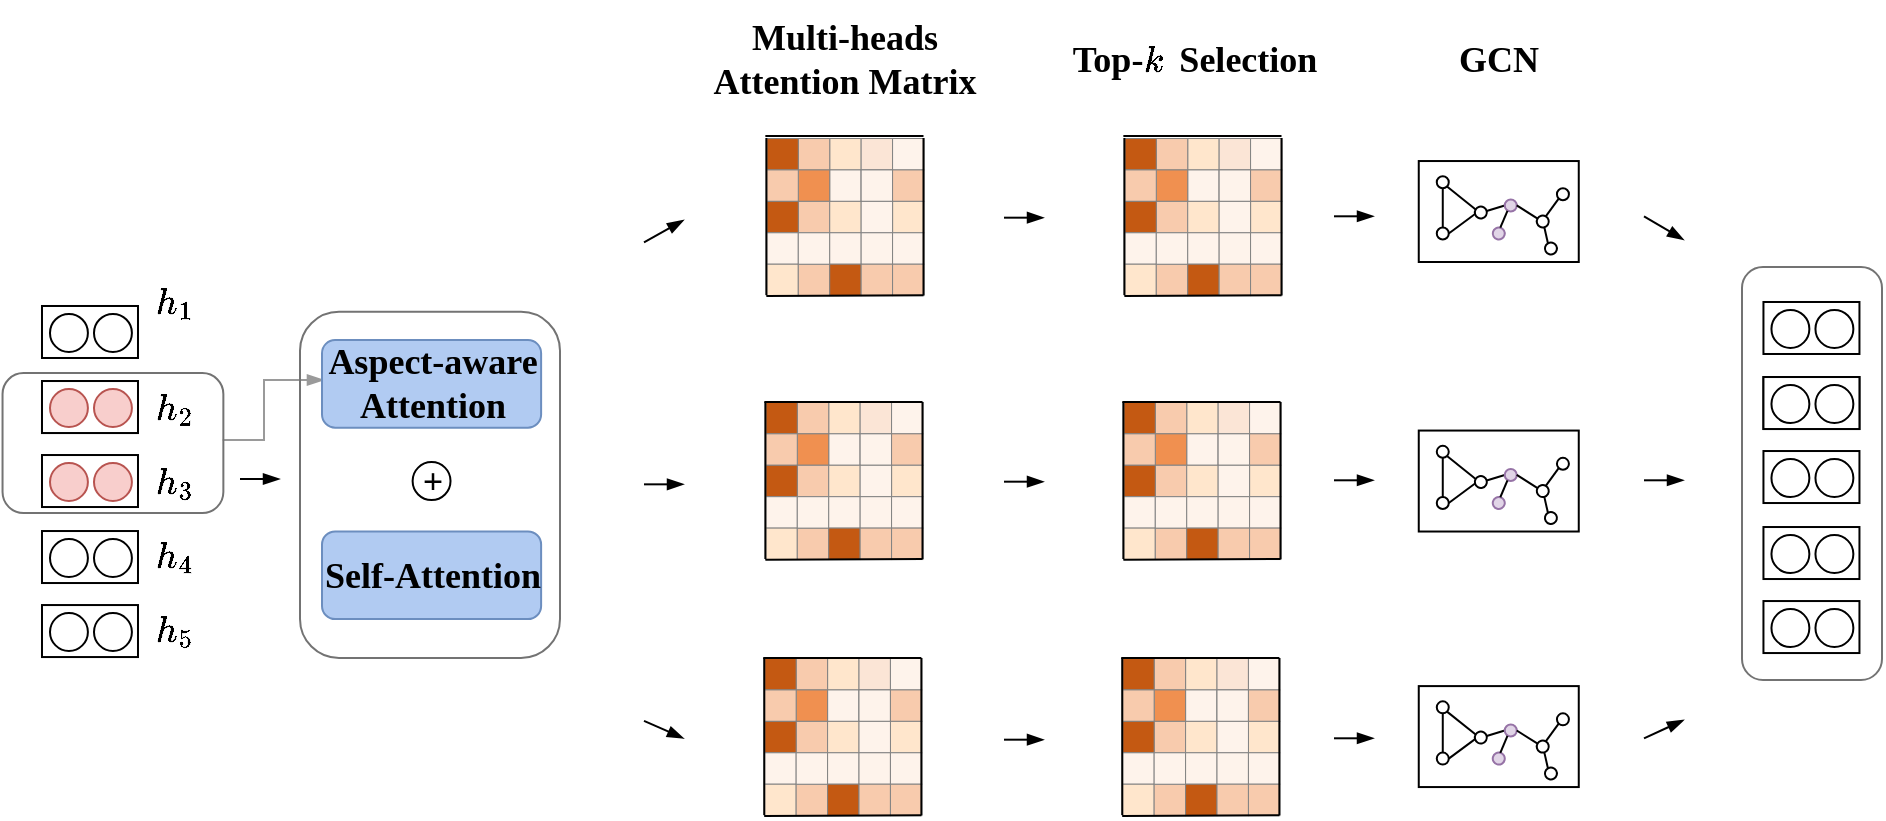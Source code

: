 <mxfile version="26.3.0">
  <diagram name="第 1 页" id="RTTNO_SVNwc2rrNWSTHs">
    <mxGraphModel dx="815" dy="1604" grid="1" gridSize="10" guides="1" tooltips="1" connect="1" arrows="1" fold="1" page="1" pageScale="1" pageWidth="827" pageHeight="1169" math="1" shadow="0">
      <root>
        <mxCell id="0" />
        <mxCell id="1" parent="0" />
        <mxCell id="D1OQs9bCTMTkSIJRtyUW-848" value="" style="rounded=1;fillColor=none;strokeColor=#737373;html=1;fontSize=18;fontFamily=Times New Roman;" vertex="1" parent="1">
          <mxGeometry x="1419" y="-756.53" width="70" height="206.53" as="geometry" />
        </mxCell>
        <mxCell id="D1OQs9bCTMTkSIJRtyUW-12" value="+" style="ellipse;aspect=fixed;shadow=0;rotation=0;html=1;fontStyle=1;fontFamily=Times New Roman;fontSize=18;" vertex="1" parent="1">
          <mxGeometry x="754.305" y="-658.955" width="18.957" height="18.957" as="geometry" />
        </mxCell>
        <mxCell id="D1OQs9bCTMTkSIJRtyUW-306" value="Multi-heads&lt;br&gt;Attention Matrix" style="text;align=center;verticalAlign=middle;resizable=0;points=[];autosize=1;strokeColor=none;fillColor=none;fontStyle=1;fontSize=18;html=1;fontFamily=Times New Roman;" vertex="1" parent="1">
          <mxGeometry x="900.47" y="-890" width="140" height="60" as="geometry" />
        </mxCell>
        <mxCell id="D1OQs9bCTMTkSIJRtyUW-310" value="" style="endArrow=blockThin;rounded=0;endFill=1;html=1;entryX=0.092;entryY=0.197;entryDx=0;entryDy=0;entryPerimeter=0;fontFamily=Times New Roman;fontSize=18;exitX=0.997;exitY=0.479;exitDx=0;exitDy=0;exitPerimeter=0;strokeColor=#9A9A9A;" edge="1" parent="1" target="D1OQs9bCTMTkSIJRtyUW-424" source="D1OQs9bCTMTkSIJRtyUW-340">
          <mxGeometry width="50" height="50" relative="1" as="geometry">
            <mxPoint x="1087" y="-532" as="sourcePoint" />
            <mxPoint x="1087" y="-631" as="targetPoint" />
            <Array as="points">
              <mxPoint x="680" y="-670" />
              <mxPoint x="680" y="-700" />
            </Array>
          </mxGeometry>
        </mxCell>
        <mxCell id="D1OQs9bCTMTkSIJRtyUW-365" value="$$h_1$$" style="text;align=center;verticalAlign=middle;resizable=0;points=[];autosize=1;strokeColor=none;fillColor=none;html=1;fontSize=18;fontFamily=Times New Roman;flipV=0;" vertex="1" parent="1">
          <mxGeometry x="590.1" y="-759" width="90" height="40" as="geometry" />
        </mxCell>
        <mxCell id="D1OQs9bCTMTkSIJRtyUW-368" value="" style="group;rotation=90;" vertex="1" connectable="0" parent="1">
          <mxGeometry x="579.995" y="-748.005" width="26" height="48" as="geometry" />
        </mxCell>
        <mxCell id="D1OQs9bCTMTkSIJRtyUW-318" value="" style="rounded=0;rotation=0;html=1;fontSize=18;fontFamily=Times New Roman;container=0;" vertex="1" parent="D1OQs9bCTMTkSIJRtyUW-368">
          <mxGeometry x="-11" y="11" width="48" height="26" as="geometry" />
        </mxCell>
        <mxCell id="D1OQs9bCTMTkSIJRtyUW-319" value="" style="ellipse;aspect=fixed;shadow=0;rotation=0;html=1;fontSize=18;fontFamily=Times New Roman;container=0;" vertex="1" parent="D1OQs9bCTMTkSIJRtyUW-368">
          <mxGeometry x="-7" y="15" width="18.957" height="18.957" as="geometry" />
        </mxCell>
        <mxCell id="D1OQs9bCTMTkSIJRtyUW-320" value="" style="ellipse;aspect=fixed;shadow=0;rotation=0;html=1;fontSize=18;fontFamily=Times New Roman;container=0;" vertex="1" parent="D1OQs9bCTMTkSIJRtyUW-368">
          <mxGeometry x="15" y="15" width="18.957" height="18.957" as="geometry" />
        </mxCell>
        <mxCell id="D1OQs9bCTMTkSIJRtyUW-394" value="$$h_2$$" style="text;align=center;verticalAlign=middle;resizable=0;points=[];autosize=1;strokeColor=none;fillColor=none;html=1;fontSize=18;fontFamily=Times New Roman;flipV=0;" vertex="1" parent="1">
          <mxGeometry x="590.1" y="-706.48" width="90" height="40" as="geometry" />
        </mxCell>
        <mxCell id="D1OQs9bCTMTkSIJRtyUW-395" value="" style="group;rotation=90;" vertex="1" connectable="0" parent="1">
          <mxGeometry x="579.995" y="-710.485" width="26" height="48" as="geometry" />
        </mxCell>
        <mxCell id="D1OQs9bCTMTkSIJRtyUW-396" value="" style="rounded=0;rotation=0;html=1;fontSize=18;fontFamily=Times New Roman;container=0;" vertex="1" parent="D1OQs9bCTMTkSIJRtyUW-395">
          <mxGeometry x="-11" y="11" width="48" height="26" as="geometry" />
        </mxCell>
        <mxCell id="D1OQs9bCTMTkSIJRtyUW-397" value="" style="ellipse;aspect=fixed;shadow=0;rotation=0;html=1;fontSize=18;fontFamily=Times New Roman;container=0;" vertex="1" parent="D1OQs9bCTMTkSIJRtyUW-395">
          <mxGeometry x="-7" y="15" width="18.957" height="18.957" as="geometry" />
        </mxCell>
        <mxCell id="D1OQs9bCTMTkSIJRtyUW-398" value="" style="ellipse;aspect=fixed;shadow=0;rotation=0;html=1;fontSize=18;fontFamily=Times New Roman;container=0;" vertex="1" parent="D1OQs9bCTMTkSIJRtyUW-395">
          <mxGeometry x="15" y="15" width="18.957" height="18.957" as="geometry" />
        </mxCell>
        <mxCell id="D1OQs9bCTMTkSIJRtyUW-399" value="$$h_3$$" style="text;align=center;verticalAlign=middle;resizable=0;points=[];autosize=1;strokeColor=none;fillColor=none;html=1;fontSize=18;fontFamily=Times New Roman;flipV=0;" vertex="1" parent="1">
          <mxGeometry x="590.1" y="-669.48" width="90" height="40" as="geometry" />
        </mxCell>
        <mxCell id="D1OQs9bCTMTkSIJRtyUW-400" value="" style="group;rotation=90;" vertex="1" connectable="0" parent="1">
          <mxGeometry x="579.995" y="-673.485" width="26" height="48" as="geometry" />
        </mxCell>
        <mxCell id="D1OQs9bCTMTkSIJRtyUW-401" value="" style="rounded=0;rotation=0;html=1;fontSize=18;fontFamily=Times New Roman;container=0;" vertex="1" parent="D1OQs9bCTMTkSIJRtyUW-400">
          <mxGeometry x="-11" y="11" width="48" height="26" as="geometry" />
        </mxCell>
        <mxCell id="D1OQs9bCTMTkSIJRtyUW-402" value="" style="ellipse;aspect=fixed;shadow=0;rotation=0;html=1;fontSize=18;fontFamily=Times New Roman;container=0;fillColor=#f8cecc;strokeColor=#b85450;" vertex="1" parent="D1OQs9bCTMTkSIJRtyUW-400">
          <mxGeometry x="-7" y="15" width="18.957" height="18.957" as="geometry" />
        </mxCell>
        <mxCell id="D1OQs9bCTMTkSIJRtyUW-403" value="" style="ellipse;aspect=fixed;shadow=0;rotation=0;html=1;fontSize=18;fontFamily=Times New Roman;container=0;fillColor=#f8cecc;strokeColor=#b85450;" vertex="1" parent="D1OQs9bCTMTkSIJRtyUW-400">
          <mxGeometry x="15" y="15" width="18.957" height="18.957" as="geometry" />
        </mxCell>
        <mxCell id="D1OQs9bCTMTkSIJRtyUW-405" value="" style="group;rotation=90;" vertex="1" connectable="0" parent="1">
          <mxGeometry x="579.995" y="-710.485" width="79.685" height="81.005" as="geometry" />
        </mxCell>
        <mxCell id="D1OQs9bCTMTkSIJRtyUW-406" value="" style="rounded=0;rotation=0;html=1;fontSize=18;fontFamily=Times New Roman;container=0;" vertex="1" parent="D1OQs9bCTMTkSIJRtyUW-405">
          <mxGeometry x="-11" y="11" width="48" height="26" as="geometry" />
        </mxCell>
        <mxCell id="D1OQs9bCTMTkSIJRtyUW-407" value="" style="ellipse;aspect=fixed;shadow=0;rotation=0;html=1;fontSize=18;fontFamily=Times New Roman;container=0;fillColor=#f8cecc;strokeColor=#b85450;" vertex="1" parent="D1OQs9bCTMTkSIJRtyUW-405">
          <mxGeometry x="-7" y="15" width="18.957" height="18.957" as="geometry" />
        </mxCell>
        <mxCell id="D1OQs9bCTMTkSIJRtyUW-408" value="" style="ellipse;aspect=fixed;shadow=0;rotation=0;html=1;fontSize=18;fontFamily=Times New Roman;container=0;fillColor=#f8cecc;strokeColor=#b85450;" vertex="1" parent="D1OQs9bCTMTkSIJRtyUW-405">
          <mxGeometry x="15" y="15" width="18.957" height="18.957" as="geometry" />
        </mxCell>
        <mxCell id="D1OQs9bCTMTkSIJRtyUW-340" value="" style="rounded=1;fillColor=none;strokeColor=#737373;html=1;fontSize=18;fontFamily=Times New Roman;" vertex="1" parent="D1OQs9bCTMTkSIJRtyUW-405">
          <mxGeometry x="-30.725" y="7.005" width="110.41" height="70" as="geometry" />
        </mxCell>
        <mxCell id="D1OQs9bCTMTkSIJRtyUW-409" value="$$h_4$$" style="text;align=center;verticalAlign=middle;resizable=0;points=[];autosize=1;strokeColor=none;fillColor=none;html=1;fontSize=18;fontFamily=Times New Roman;flipV=0;" vertex="1" parent="1">
          <mxGeometry x="590.1" y="-632.48" width="90" height="40" as="geometry" />
        </mxCell>
        <mxCell id="D1OQs9bCTMTkSIJRtyUW-410" value="" style="group;rotation=90;" vertex="1" connectable="0" parent="1">
          <mxGeometry x="579.995" y="-635.485" width="26" height="48" as="geometry" />
        </mxCell>
        <mxCell id="D1OQs9bCTMTkSIJRtyUW-411" value="" style="rounded=0;rotation=0;html=1;fontSize=18;fontFamily=Times New Roman;container=0;" vertex="1" parent="D1OQs9bCTMTkSIJRtyUW-410">
          <mxGeometry x="-11" y="11" width="48" height="26" as="geometry" />
        </mxCell>
        <mxCell id="D1OQs9bCTMTkSIJRtyUW-412" value="" style="ellipse;aspect=fixed;shadow=0;rotation=0;html=1;fontSize=18;fontFamily=Times New Roman;container=0;" vertex="1" parent="D1OQs9bCTMTkSIJRtyUW-410">
          <mxGeometry x="-7" y="15" width="18.957" height="18.957" as="geometry" />
        </mxCell>
        <mxCell id="D1OQs9bCTMTkSIJRtyUW-413" value="" style="ellipse;aspect=fixed;shadow=0;rotation=0;html=1;fontSize=18;fontFamily=Times New Roman;container=0;" vertex="1" parent="D1OQs9bCTMTkSIJRtyUW-410">
          <mxGeometry x="15" y="15" width="18.957" height="18.957" as="geometry" />
        </mxCell>
        <mxCell id="D1OQs9bCTMTkSIJRtyUW-414" value="$$h_5$$" style="text;align=center;verticalAlign=middle;resizable=0;points=[];autosize=1;strokeColor=none;fillColor=none;html=1;fontSize=18;fontFamily=Times New Roman;flipV=0;" vertex="1" parent="1">
          <mxGeometry x="590.1" y="-595.47" width="90" height="40" as="geometry" />
        </mxCell>
        <mxCell id="D1OQs9bCTMTkSIJRtyUW-415" value="" style="group;rotation=90;" vertex="1" connectable="0" parent="1">
          <mxGeometry x="579.995" y="-598.475" width="26" height="48" as="geometry" />
        </mxCell>
        <mxCell id="D1OQs9bCTMTkSIJRtyUW-416" value="" style="rounded=0;rotation=0;html=1;fontSize=18;fontFamily=Times New Roman;container=0;" vertex="1" parent="D1OQs9bCTMTkSIJRtyUW-415">
          <mxGeometry x="-11" y="11" width="48" height="26" as="geometry" />
        </mxCell>
        <mxCell id="D1OQs9bCTMTkSIJRtyUW-417" value="" style="ellipse;aspect=fixed;shadow=0;rotation=0;html=1;fontSize=18;fontFamily=Times New Roman;container=0;" vertex="1" parent="D1OQs9bCTMTkSIJRtyUW-415">
          <mxGeometry x="-7" y="15" width="18.957" height="18.957" as="geometry" />
        </mxCell>
        <mxCell id="D1OQs9bCTMTkSIJRtyUW-418" value="" style="ellipse;aspect=fixed;shadow=0;rotation=0;html=1;fontSize=18;fontFamily=Times New Roman;container=0;" vertex="1" parent="D1OQs9bCTMTkSIJRtyUW-415">
          <mxGeometry x="15" y="15" width="18.957" height="18.957" as="geometry" />
        </mxCell>
        <mxCell id="D1OQs9bCTMTkSIJRtyUW-10" value="Aspect-aware&lt;br&gt;Attention" style="rounded=1;fillColor=#B1CBF2;strokeColor=#6c8ebf;fontStyle=1;fontSize=18;aspect=fixed;html=1;fontFamily=Times New Roman;" vertex="1" parent="1">
          <mxGeometry x="708.999" y="-720.006" width="109.561" height="43.825" as="geometry" />
        </mxCell>
        <mxCell id="D1OQs9bCTMTkSIJRtyUW-4" value="Self-Attention" style="rounded=1;fillColor=#B1CBF2;strokeColor=#6c8ebf;fontStyle=1;fontSize=18;aspect=fixed;html=1;fontFamily=Times New Roman;" vertex="1" parent="1">
          <mxGeometry x="708.999" y="-624.296" width="109.561" height="43.825" as="geometry" />
        </mxCell>
        <mxCell id="D1OQs9bCTMTkSIJRtyUW-424" value="" style="rounded=1;fillColor=none;strokeColor=#737373;html=1;fontSize=18;fontFamily=Times New Roman;" vertex="1" parent="1">
          <mxGeometry x="698" y="-734.09" width="130" height="173.09" as="geometry" />
        </mxCell>
        <mxCell id="D1OQs9bCTMTkSIJRtyUW-425" value="" style="endArrow=blockThin;html=1;rounded=0;endFill=1;" edge="1" parent="1">
          <mxGeometry width="50" height="50" relative="1" as="geometry">
            <mxPoint x="668" y="-650.49" as="sourcePoint" />
            <mxPoint x="688" y="-650.49" as="targetPoint" />
          </mxGeometry>
        </mxCell>
        <mxCell id="D1OQs9bCTMTkSIJRtyUW-304" value="Top-&amp;nbsp; &amp;nbsp; Selection" style="text;align=center;verticalAlign=middle;resizable=0;points=[];autosize=1;strokeColor=none;fillColor=none;fontStyle=1;fontSize=18;html=1;fontFamily=Times New Roman;" vertex="1" parent="1">
          <mxGeometry x="1074.999" y="-879.999" width="140" height="40" as="geometry" />
        </mxCell>
        <mxCell id="D1OQs9bCTMTkSIJRtyUW-426" value="GCN" style="text;align=center;verticalAlign=middle;resizable=0;points=[];autosize=1;strokeColor=none;fillColor=none;fontStyle=1;fontSize=18;html=1;fontFamily=Times New Roman;" vertex="1" parent="1">
          <mxGeometry x="1267.379" y="-879.999" width="60" height="40" as="geometry" />
        </mxCell>
        <mxCell id="D1OQs9bCTMTkSIJRtyUW-305" value="$$k$$" style="text;html=1;align=center;verticalAlign=middle;whiteSpace=wrap;rounded=0;fillColor=none;fontSize=18;fontFamily=Times New Roman;" vertex="1" parent="1">
          <mxGeometry x="1120" y="-870" width="10" height="20" as="geometry" />
        </mxCell>
        <mxCell id="D1OQs9bCTMTkSIJRtyUW-580" value="" style="rounded=0;whiteSpace=wrap;html=1;aspect=fixed;strokeWidth=0.5;strokeColor=#828282;fillColor=light-dark(#FFE6CC,#EDEDED);container=0;fontSize=13;fontFamily=Times New Roman;" vertex="1" parent="1">
          <mxGeometry x="962.109" y="-689.05" width="15.714" height="15.714" as="geometry" />
        </mxCell>
        <mxCell id="D1OQs9bCTMTkSIJRtyUW-581" value="" style="rounded=0;whiteSpace=wrap;html=1;aspect=fixed;strokeWidth=0.5;strokeColor=#828282;fillColor=light-dark(#FBE5D6,#EDEDED);container=0;fontSize=13;fontFamily=Times New Roman;" vertex="1" parent="1">
          <mxGeometry x="977.823" y="-689.05" width="15.714" height="15.714" as="geometry" />
        </mxCell>
        <mxCell id="D1OQs9bCTMTkSIJRtyUW-582" value="" style="rounded=0;whiteSpace=wrap;html=1;aspect=fixed;strokeWidth=0.5;strokeColor=#828282;fillColor=light-dark(#FEF3EB,#EDEDED);container=0;fontSize=13;fontFamily=Times New Roman;" vertex="1" parent="1">
          <mxGeometry x="993.537" y="-689.05" width="15.714" height="15.714" as="geometry" />
        </mxCell>
        <mxCell id="D1OQs9bCTMTkSIJRtyUW-583" value="" style="rounded=0;whiteSpace=wrap;html=1;aspect=fixed;fillColor=light-dark(#F8CBAD,#EDEDED);strokeColor=#828282;strokeWidth=0.5;container=0;fontSize=13;fontFamily=Times New Roman;" vertex="1" parent="1">
          <mxGeometry x="946.394" y="-689.05" width="15.714" height="15.714" as="geometry" />
        </mxCell>
        <mxCell id="D1OQs9bCTMTkSIJRtyUW-584" value="" style="rounded=0;whiteSpace=wrap;html=1;aspect=fixed;strokeWidth=0.5;strokeColor=#828282;fillColor=light-dark(#C45912,#EDEDED);container=0;fontSize=13;fontFamily=Times New Roman;" vertex="1" parent="1">
          <mxGeometry x="930.68" y="-689.05" width="15.714" height="15.714" as="geometry" />
        </mxCell>
        <mxCell id="D1OQs9bCTMTkSIJRtyUW-585" value="" style="rounded=0;whiteSpace=wrap;html=1;aspect=fixed;strokeWidth=0.5;strokeColor=#828282;fillColor=light-dark(#FEF3EB,#EDEDED);container=0;fontSize=13;fontFamily=Times New Roman;" vertex="1" parent="1">
          <mxGeometry x="962.109" y="-673.336" width="15.714" height="15.714" as="geometry" />
        </mxCell>
        <mxCell id="D1OQs9bCTMTkSIJRtyUW-586" value="" style="rounded=0;whiteSpace=wrap;html=1;aspect=fixed;strokeWidth=0.5;strokeColor=#828282;container=0;fontSize=13;fontFamily=Times New Roman;" vertex="1" parent="1">
          <mxGeometry x="977.823" y="-673.336" width="15.714" height="15.714" as="geometry" />
        </mxCell>
        <mxCell id="D1OQs9bCTMTkSIJRtyUW-587" value="" style="rounded=0;whiteSpace=wrap;html=1;aspect=fixed;fillColor=light-dark(#F09050,#EDEDED);strokeColor=#828282;strokeWidth=0.5;container=0;fontSize=13;fontFamily=Times New Roman;" vertex="1" parent="1">
          <mxGeometry x="946.394" y="-673.336" width="15.714" height="15.714" as="geometry" />
        </mxCell>
        <mxCell id="D1OQs9bCTMTkSIJRtyUW-588" value="" style="rounded=0;whiteSpace=wrap;html=1;aspect=fixed;strokeWidth=0.5;strokeColor=#828282;fillColor=light-dark(#F8CBAD,#EDEDED);container=0;fontSize=13;fontFamily=Times New Roman;" vertex="1" parent="1">
          <mxGeometry x="930.68" y="-673.336" width="15.714" height="15.714" as="geometry" />
        </mxCell>
        <mxCell id="D1OQs9bCTMTkSIJRtyUW-589" value="" style="rounded=0;whiteSpace=wrap;html=1;aspect=fixed;fillColor=light-dark(#F8CBAD,#EDEDED);strokeColor=#828282;strokeWidth=0.5;container=0;fontSize=13;fontFamily=Times New Roman;" vertex="1" parent="1">
          <mxGeometry x="946.394" y="-657.622" width="15.714" height="15.714" as="geometry" />
        </mxCell>
        <mxCell id="D1OQs9bCTMTkSIJRtyUW-590" value="" style="rounded=0;whiteSpace=wrap;html=1;aspect=fixed;strokeWidth=0.5;strokeColor=#828282;fillColor=light-dark(#C45912,#EDEDED);container=0;fontSize=13;fontFamily=Times New Roman;" vertex="1" parent="1">
          <mxGeometry x="930.68" y="-657.622" width="15.714" height="15.714" as="geometry" />
        </mxCell>
        <mxCell id="D1OQs9bCTMTkSIJRtyUW-591" value="" style="rounded=0;whiteSpace=wrap;html=1;aspect=fixed;strokeWidth=0.5;strokeColor=#828282;fillColor=light-dark(#FEF3EB,#EDEDED);container=0;fontSize=13;fontFamily=Times New Roman;" vertex="1" parent="1">
          <mxGeometry x="977.823" y="-673.336" width="15.714" height="15.714" as="geometry" />
        </mxCell>
        <mxCell id="D1OQs9bCTMTkSIJRtyUW-592" value="" style="rounded=0;whiteSpace=wrap;html=1;aspect=fixed;strokeWidth=0.5;strokeColor=#828282;fillColor=light-dark(#F8CBAD,#EDEDED);container=0;fontSize=13;fontFamily=Times New Roman;" vertex="1" parent="1">
          <mxGeometry x="993.537" y="-673.336" width="15.714" height="15.714" as="geometry" />
        </mxCell>
        <mxCell id="D1OQs9bCTMTkSIJRtyUW-593" value="" style="rounded=0;whiteSpace=wrap;html=1;aspect=fixed;strokeWidth=0.5;strokeColor=#828282;fillColor=light-dark(#FFE6CC,#EDEDED);container=0;fontSize=13;fontFamily=Times New Roman;" vertex="1" parent="1">
          <mxGeometry x="962.109" y="-657.622" width="15.714" height="15.714" as="geometry" />
        </mxCell>
        <mxCell id="D1OQs9bCTMTkSIJRtyUW-594" value="" style="rounded=0;whiteSpace=wrap;html=1;aspect=fixed;strokeWidth=0.5;strokeColor=#828282;fillColor=light-dark(#FFE6CC,#EDEDED);container=0;fontSize=13;fontFamily=Times New Roman;" vertex="1" parent="1">
          <mxGeometry x="993.537" y="-657.622" width="15.714" height="15.714" as="geometry" />
        </mxCell>
        <mxCell id="D1OQs9bCTMTkSIJRtyUW-595" value="" style="rounded=0;whiteSpace=wrap;html=1;aspect=fixed;strokeWidth=0.5;strokeColor=#828282;fillColor=light-dark(#FEF3EB,#EDEDED);container=0;fontSize=13;fontFamily=Times New Roman;" vertex="1" parent="1">
          <mxGeometry x="977.823" y="-657.622" width="15.714" height="15.714" as="geometry" />
        </mxCell>
        <mxCell id="D1OQs9bCTMTkSIJRtyUW-596" value="" style="rounded=0;whiteSpace=wrap;html=1;aspect=fixed;strokeWidth=0.5;strokeColor=#828282;fillColor=light-dark(#FEF3EB,#EDEDED);container=0;fontSize=13;fontFamily=Times New Roman;" vertex="1" parent="1">
          <mxGeometry x="930.68" y="-641.908" width="15.714" height="15.714" as="geometry" />
        </mxCell>
        <mxCell id="D1OQs9bCTMTkSIJRtyUW-597" value="" style="rounded=0;whiteSpace=wrap;html=1;aspect=fixed;strokeWidth=0.5;strokeColor=#828282;fillColor=light-dark(#FFE6CC,#EDEDED);container=0;fontSize=13;fontFamily=Times New Roman;" vertex="1" parent="1">
          <mxGeometry x="930.68" y="-626.194" width="15.714" height="15.714" as="geometry" />
        </mxCell>
        <mxCell id="D1OQs9bCTMTkSIJRtyUW-598" value="" style="rounded=0;whiteSpace=wrap;html=1;aspect=fixed;fillColor=light-dark(#F8CBAD,#EDEDED);strokeColor=#828282;strokeWidth=0.5;container=0;fontSize=13;fontFamily=Times New Roman;" vertex="1" parent="1">
          <mxGeometry x="946.394" y="-626.194" width="15.714" height="15.714" as="geometry" />
        </mxCell>
        <mxCell id="D1OQs9bCTMTkSIJRtyUW-599" value="" style="rounded=0;whiteSpace=wrap;html=1;aspect=fixed;strokeWidth=0.5;strokeColor=#828282;fillColor=light-dark(#FEF3EB,#EDEDED);container=0;fontSize=13;fontFamily=Times New Roman;" vertex="1" parent="1">
          <mxGeometry x="946.394" y="-641.908" width="15.714" height="15.714" as="geometry" />
        </mxCell>
        <mxCell id="D1OQs9bCTMTkSIJRtyUW-600" value="" style="rounded=0;whiteSpace=wrap;html=1;aspect=fixed;strokeWidth=0.5;strokeColor=#828282;fillColor=light-dark(#FEF3EB,#EDEDED);container=0;fontSize=13;fontFamily=Times New Roman;" vertex="1" parent="1">
          <mxGeometry x="962.109" y="-641.908" width="15.714" height="15.714" as="geometry" />
        </mxCell>
        <mxCell id="D1OQs9bCTMTkSIJRtyUW-601" value="" style="rounded=0;whiteSpace=wrap;html=1;aspect=fixed;strokeWidth=0.5;strokeColor=#828282;fillColor=light-dark(#FEF3EB,#EDEDED);container=0;fontSize=13;fontFamily=Times New Roman;" vertex="1" parent="1">
          <mxGeometry x="977.823" y="-641.908" width="15.714" height="15.714" as="geometry" />
        </mxCell>
        <mxCell id="D1OQs9bCTMTkSIJRtyUW-602" value="" style="rounded=0;whiteSpace=wrap;html=1;aspect=fixed;strokeWidth=0.5;strokeColor=#828282;fillColor=light-dark(#FEF3EB,#EDEDED);container=0;fontSize=13;fontFamily=Times New Roman;" vertex="1" parent="1">
          <mxGeometry x="993.537" y="-641.908" width="15.714" height="15.714" as="geometry" />
        </mxCell>
        <mxCell id="D1OQs9bCTMTkSIJRtyUW-603" value="" style="rounded=0;whiteSpace=wrap;html=1;aspect=fixed;strokeWidth=0.5;strokeColor=#828282;fillColor=light-dark(#C45912,#EDEDED);container=0;fontSize=13;fontFamily=Times New Roman;" vertex="1" parent="1">
          <mxGeometry x="962.109" y="-626.194" width="15.714" height="15.714" as="geometry" />
        </mxCell>
        <mxCell id="D1OQs9bCTMTkSIJRtyUW-604" value="" style="rounded=0;whiteSpace=wrap;html=1;aspect=fixed;strokeWidth=0.5;strokeColor=#828282;fillColor=light-dark(#F8CBAD,#EDEDED);container=0;fontSize=13;fontFamily=Times New Roman;" vertex="1" parent="1">
          <mxGeometry x="977.823" y="-626.194" width="15.714" height="15.714" as="geometry" />
        </mxCell>
        <mxCell id="D1OQs9bCTMTkSIJRtyUW-605" value="" style="rounded=0;whiteSpace=wrap;html=1;aspect=fixed;strokeWidth=0.5;strokeColor=#828282;fillColor=light-dark(#F8CBAD,#EDEDED);container=0;fontSize=13;fontFamily=Times New Roman;" vertex="1" parent="1">
          <mxGeometry x="993.537" y="-626.194" width="15.714" height="15.714" as="geometry" />
        </mxCell>
        <mxCell id="D1OQs9bCTMTkSIJRtyUW-606" value="" style="endArrow=none;html=1;rounded=0;exitX=-0.032;exitY=0;exitDx=0;exitDy=0;exitPerimeter=0;fontSize=13;fontFamily=Times New Roman;entryX=1;entryY=0;entryDx=0;entryDy=0;" edge="1" parent="1" source="D1OQs9bCTMTkSIJRtyUW-584" target="D1OQs9bCTMTkSIJRtyUW-582">
          <mxGeometry width="50" height="50" relative="1" as="geometry">
            <mxPoint x="938.537" y="-555.103" as="sourcePoint" />
            <mxPoint x="1008.48" y="-692.53" as="targetPoint" />
          </mxGeometry>
        </mxCell>
        <mxCell id="D1OQs9bCTMTkSIJRtyUW-607" value="" style="endArrow=none;html=1;rounded=0;exitX=1;exitY=1;exitDx=0;exitDy=0;fontSize=13;fontFamily=Times New Roman;" edge="1" parent="1" source="D1OQs9bCTMTkSIJRtyUW-605">
          <mxGeometry width="50" height="50" relative="1" as="geometry">
            <mxPoint x="1151.178" y="-610.483" as="sourcePoint" />
            <mxPoint x="930.68" y="-610.11" as="targetPoint" />
          </mxGeometry>
        </mxCell>
        <mxCell id="D1OQs9bCTMTkSIJRtyUW-608" value="" style="endArrow=none;html=1;rounded=0;entryX=0;entryY=0;entryDx=0;entryDy=0;fontSize=13;fontFamily=Times New Roman;exitX=0;exitY=1;exitDx=0;exitDy=0;" edge="1" parent="1" source="D1OQs9bCTMTkSIJRtyUW-597" target="D1OQs9bCTMTkSIJRtyUW-584">
          <mxGeometry width="50" height="50" relative="1" as="geometry">
            <mxPoint x="930.48" y="-612.53" as="sourcePoint" />
            <mxPoint x="922.823" y="-677.673" as="targetPoint" />
          </mxGeometry>
        </mxCell>
        <mxCell id="D1OQs9bCTMTkSIJRtyUW-609" value="" style="endArrow=none;html=1;rounded=0;entryX=0;entryY=0;entryDx=0;entryDy=0;exitX=1;exitY=1;exitDx=0;exitDy=0;fontSize=13;fontFamily=Times New Roman;" edge="1" parent="1" source="D1OQs9bCTMTkSIJRtyUW-605">
          <mxGeometry width="50" height="50" relative="1" as="geometry">
            <mxPoint x="1009.255" y="-563.337" as="sourcePoint" />
            <mxPoint x="1009.256" y="-689.05" as="targetPoint" />
          </mxGeometry>
        </mxCell>
        <mxCell id="D1OQs9bCTMTkSIJRtyUW-610" value="" style="rounded=0;whiteSpace=wrap;html=1;aspect=fixed;strokeWidth=0.5;strokeColor=#828282;fillColor=light-dark(#FFE6CC,#EDEDED);container=0;fontSize=13;fontFamily=Times New Roman;" vertex="1" parent="1">
          <mxGeometry x="962.609" y="-821" width="15.714" height="15.714" as="geometry" />
        </mxCell>
        <mxCell id="D1OQs9bCTMTkSIJRtyUW-611" value="" style="rounded=0;whiteSpace=wrap;html=1;aspect=fixed;strokeWidth=0.5;strokeColor=#828282;fillColor=light-dark(#FBE5D6,#EDEDED);container=0;fontSize=13;fontFamily=Times New Roman;" vertex="1" parent="1">
          <mxGeometry x="978.323" y="-821" width="15.714" height="15.714" as="geometry" />
        </mxCell>
        <mxCell id="D1OQs9bCTMTkSIJRtyUW-612" value="" style="rounded=0;whiteSpace=wrap;html=1;aspect=fixed;strokeWidth=0.5;strokeColor=#828282;fillColor=light-dark(#FEF3EB,#EDEDED);container=0;fontSize=13;fontFamily=Times New Roman;" vertex="1" parent="1">
          <mxGeometry x="994.037" y="-821" width="15.714" height="15.714" as="geometry" />
        </mxCell>
        <mxCell id="D1OQs9bCTMTkSIJRtyUW-613" value="" style="rounded=0;whiteSpace=wrap;html=1;aspect=fixed;fillColor=light-dark(#F8CBAD,#EDEDED);strokeColor=#828282;strokeWidth=0.5;container=0;fontSize=13;fontFamily=Times New Roman;" vertex="1" parent="1">
          <mxGeometry x="946.894" y="-821" width="15.714" height="15.714" as="geometry" />
        </mxCell>
        <mxCell id="D1OQs9bCTMTkSIJRtyUW-614" value="" style="rounded=0;whiteSpace=wrap;html=1;aspect=fixed;strokeWidth=0.5;strokeColor=#828282;fillColor=light-dark(#C45912,#EDEDED);container=0;fontSize=13;fontFamily=Times New Roman;" vertex="1" parent="1">
          <mxGeometry x="931.18" y="-821" width="15.714" height="15.714" as="geometry" />
        </mxCell>
        <mxCell id="D1OQs9bCTMTkSIJRtyUW-615" value="" style="rounded=0;whiteSpace=wrap;html=1;aspect=fixed;strokeWidth=0.5;strokeColor=#828282;fillColor=light-dark(#FEF3EB,#EDEDED);container=0;fontSize=13;fontFamily=Times New Roman;" vertex="1" parent="1">
          <mxGeometry x="962.609" y="-805.286" width="15.714" height="15.714" as="geometry" />
        </mxCell>
        <mxCell id="D1OQs9bCTMTkSIJRtyUW-616" value="" style="rounded=0;whiteSpace=wrap;html=1;aspect=fixed;strokeWidth=0.5;strokeColor=#828282;container=0;fontSize=13;fontFamily=Times New Roman;" vertex="1" parent="1">
          <mxGeometry x="978.323" y="-805.286" width="15.714" height="15.714" as="geometry" />
        </mxCell>
        <mxCell id="D1OQs9bCTMTkSIJRtyUW-617" value="" style="rounded=0;whiteSpace=wrap;html=1;aspect=fixed;fillColor=light-dark(#F09050,#EDEDED);strokeColor=#828282;strokeWidth=0.5;container=0;fontSize=13;fontFamily=Times New Roman;" vertex="1" parent="1">
          <mxGeometry x="946.894" y="-805.286" width="15.714" height="15.714" as="geometry" />
        </mxCell>
        <mxCell id="D1OQs9bCTMTkSIJRtyUW-618" value="" style="rounded=0;whiteSpace=wrap;html=1;aspect=fixed;strokeWidth=0.5;strokeColor=#828282;fillColor=light-dark(#F8CBAD,#EDEDED);container=0;fontSize=13;fontFamily=Times New Roman;" vertex="1" parent="1">
          <mxGeometry x="931.18" y="-805.286" width="15.714" height="15.714" as="geometry" />
        </mxCell>
        <mxCell id="D1OQs9bCTMTkSIJRtyUW-619" value="" style="rounded=0;whiteSpace=wrap;html=1;aspect=fixed;fillColor=light-dark(#F8CBAD,#EDEDED);strokeColor=#828282;strokeWidth=0.5;container=0;fontSize=13;fontFamily=Times New Roman;" vertex="1" parent="1">
          <mxGeometry x="946.894" y="-789.572" width="15.714" height="15.714" as="geometry" />
        </mxCell>
        <mxCell id="D1OQs9bCTMTkSIJRtyUW-620" value="" style="rounded=0;whiteSpace=wrap;html=1;aspect=fixed;strokeWidth=0.5;strokeColor=#828282;fillColor=light-dark(#C45912,#EDEDED);container=0;fontSize=13;fontFamily=Times New Roman;" vertex="1" parent="1">
          <mxGeometry x="931.18" y="-789.572" width="15.714" height="15.714" as="geometry" />
        </mxCell>
        <mxCell id="D1OQs9bCTMTkSIJRtyUW-621" value="" style="rounded=0;whiteSpace=wrap;html=1;aspect=fixed;strokeWidth=0.5;strokeColor=#828282;fillColor=light-dark(#FEF3EB,#EDEDED);container=0;fontSize=13;fontFamily=Times New Roman;" vertex="1" parent="1">
          <mxGeometry x="978.323" y="-805.286" width="15.714" height="15.714" as="geometry" />
        </mxCell>
        <mxCell id="D1OQs9bCTMTkSIJRtyUW-622" value="" style="rounded=0;whiteSpace=wrap;html=1;aspect=fixed;strokeWidth=0.5;strokeColor=#828282;fillColor=light-dark(#F8CBAD,#EDEDED);container=0;fontSize=13;fontFamily=Times New Roman;" vertex="1" parent="1">
          <mxGeometry x="994.037" y="-805.286" width="15.714" height="15.714" as="geometry" />
        </mxCell>
        <mxCell id="D1OQs9bCTMTkSIJRtyUW-623" value="" style="rounded=0;whiteSpace=wrap;html=1;aspect=fixed;strokeWidth=0.5;strokeColor=#828282;fillColor=light-dark(#FFE6CC,#EDEDED);container=0;fontSize=13;fontFamily=Times New Roman;" vertex="1" parent="1">
          <mxGeometry x="962.609" y="-789.572" width="15.714" height="15.714" as="geometry" />
        </mxCell>
        <mxCell id="D1OQs9bCTMTkSIJRtyUW-624" value="" style="rounded=0;whiteSpace=wrap;html=1;aspect=fixed;strokeWidth=0.5;strokeColor=#828282;fillColor=light-dark(#FFE6CC,#EDEDED);container=0;fontSize=13;fontFamily=Times New Roman;" vertex="1" parent="1">
          <mxGeometry x="994.037" y="-789.572" width="15.714" height="15.714" as="geometry" />
        </mxCell>
        <mxCell id="D1OQs9bCTMTkSIJRtyUW-625" value="" style="rounded=0;whiteSpace=wrap;html=1;aspect=fixed;strokeWidth=0.5;strokeColor=#828282;fillColor=light-dark(#FEF3EB,#EDEDED);container=0;fontSize=13;fontFamily=Times New Roman;" vertex="1" parent="1">
          <mxGeometry x="978.323" y="-789.572" width="15.714" height="15.714" as="geometry" />
        </mxCell>
        <mxCell id="D1OQs9bCTMTkSIJRtyUW-626" value="" style="rounded=0;whiteSpace=wrap;html=1;aspect=fixed;strokeWidth=0.5;strokeColor=#828282;fillColor=light-dark(#FEF3EB,#EDEDED);container=0;fontSize=13;fontFamily=Times New Roman;" vertex="1" parent="1">
          <mxGeometry x="931.18" y="-773.858" width="15.714" height="15.714" as="geometry" />
        </mxCell>
        <mxCell id="D1OQs9bCTMTkSIJRtyUW-627" value="" style="rounded=0;whiteSpace=wrap;html=1;aspect=fixed;strokeWidth=0.5;strokeColor=#828282;fillColor=light-dark(#FFE6CC,#EDEDED);container=0;fontSize=13;fontFamily=Times New Roman;" vertex="1" parent="1">
          <mxGeometry x="931.18" y="-758.144" width="15.714" height="15.714" as="geometry" />
        </mxCell>
        <mxCell id="D1OQs9bCTMTkSIJRtyUW-628" value="" style="rounded=0;whiteSpace=wrap;html=1;aspect=fixed;fillColor=light-dark(#F8CBAD,#EDEDED);strokeColor=#828282;strokeWidth=0.5;container=0;fontSize=13;fontFamily=Times New Roman;" vertex="1" parent="1">
          <mxGeometry x="946.894" y="-758.144" width="15.714" height="15.714" as="geometry" />
        </mxCell>
        <mxCell id="D1OQs9bCTMTkSIJRtyUW-629" value="" style="rounded=0;whiteSpace=wrap;html=1;aspect=fixed;strokeWidth=0.5;strokeColor=#828282;fillColor=light-dark(#FEF3EB,#EDEDED);container=0;fontSize=13;fontFamily=Times New Roman;" vertex="1" parent="1">
          <mxGeometry x="946.894" y="-773.858" width="15.714" height="15.714" as="geometry" />
        </mxCell>
        <mxCell id="D1OQs9bCTMTkSIJRtyUW-630" value="" style="rounded=0;whiteSpace=wrap;html=1;aspect=fixed;strokeWidth=0.5;strokeColor=#828282;fillColor=light-dark(#FEF3EB,#EDEDED);container=0;fontSize=13;fontFamily=Times New Roman;" vertex="1" parent="1">
          <mxGeometry x="962.609" y="-773.858" width="15.714" height="15.714" as="geometry" />
        </mxCell>
        <mxCell id="D1OQs9bCTMTkSIJRtyUW-631" value="" style="rounded=0;whiteSpace=wrap;html=1;aspect=fixed;strokeWidth=0.5;strokeColor=#828282;fillColor=light-dark(#FEF3EB,#EDEDED);container=0;fontSize=13;fontFamily=Times New Roman;" vertex="1" parent="1">
          <mxGeometry x="978.323" y="-773.858" width="15.714" height="15.714" as="geometry" />
        </mxCell>
        <mxCell id="D1OQs9bCTMTkSIJRtyUW-632" value="" style="rounded=0;whiteSpace=wrap;html=1;aspect=fixed;strokeWidth=0.5;strokeColor=#828282;fillColor=light-dark(#FEF3EB,#EDEDED);container=0;fontSize=13;fontFamily=Times New Roman;" vertex="1" parent="1">
          <mxGeometry x="994.037" y="-773.858" width="15.714" height="15.714" as="geometry" />
        </mxCell>
        <mxCell id="D1OQs9bCTMTkSIJRtyUW-633" value="" style="rounded=0;whiteSpace=wrap;html=1;aspect=fixed;strokeWidth=0.5;strokeColor=#828282;fillColor=light-dark(#C45912,#EDEDED);container=0;fontSize=13;fontFamily=Times New Roman;" vertex="1" parent="1">
          <mxGeometry x="962.609" y="-758.144" width="15.714" height="15.714" as="geometry" />
        </mxCell>
        <mxCell id="D1OQs9bCTMTkSIJRtyUW-634" value="" style="rounded=0;whiteSpace=wrap;html=1;aspect=fixed;strokeWidth=0.5;strokeColor=#828282;fillColor=light-dark(#F8CBAD,#EDEDED);container=0;fontSize=13;fontFamily=Times New Roman;" vertex="1" parent="1">
          <mxGeometry x="978.323" y="-758.144" width="15.714" height="15.714" as="geometry" />
        </mxCell>
        <mxCell id="D1OQs9bCTMTkSIJRtyUW-635" value="" style="rounded=0;whiteSpace=wrap;html=1;aspect=fixed;strokeWidth=0.5;strokeColor=#828282;fillColor=light-dark(#F8CBAD,#EDEDED);container=0;fontSize=13;fontFamily=Times New Roman;" vertex="1" parent="1">
          <mxGeometry x="994.037" y="-758.144" width="15.714" height="15.714" as="geometry" />
        </mxCell>
        <mxCell id="D1OQs9bCTMTkSIJRtyUW-636" value="" style="endArrow=none;html=1;rounded=0;exitX=-0.032;exitY=0;exitDx=0;exitDy=0;exitPerimeter=0;fontSize=13;fontFamily=Times New Roman;entryX=1;entryY=0;entryDx=0;entryDy=0;" edge="1" parent="1">
          <mxGeometry width="50" height="50" relative="1" as="geometry">
            <mxPoint x="930.677" y="-822" as="sourcePoint" />
            <mxPoint x="1009.751" y="-822" as="targetPoint" />
          </mxGeometry>
        </mxCell>
        <mxCell id="D1OQs9bCTMTkSIJRtyUW-637" value="" style="endArrow=none;html=1;rounded=0;exitX=1;exitY=1;exitDx=0;exitDy=0;fontSize=13;fontFamily=Times New Roman;" edge="1" parent="1" source="D1OQs9bCTMTkSIJRtyUW-635">
          <mxGeometry width="50" height="50" relative="1" as="geometry">
            <mxPoint x="1151.678" y="-742.433" as="sourcePoint" />
            <mxPoint x="931.18" y="-742.06" as="targetPoint" />
          </mxGeometry>
        </mxCell>
        <mxCell id="D1OQs9bCTMTkSIJRtyUW-638" value="" style="endArrow=none;html=1;rounded=0;entryX=0;entryY=0;entryDx=0;entryDy=0;fontSize=13;fontFamily=Times New Roman;exitX=0;exitY=1;exitDx=0;exitDy=0;" edge="1" parent="1" source="D1OQs9bCTMTkSIJRtyUW-627" target="D1OQs9bCTMTkSIJRtyUW-614">
          <mxGeometry width="50" height="50" relative="1" as="geometry">
            <mxPoint x="930.98" y="-744.48" as="sourcePoint" />
            <mxPoint x="923.323" y="-809.623" as="targetPoint" />
          </mxGeometry>
        </mxCell>
        <mxCell id="D1OQs9bCTMTkSIJRtyUW-639" value="" style="endArrow=none;html=1;rounded=0;entryX=0;entryY=0;entryDx=0;entryDy=0;exitX=1;exitY=1;exitDx=0;exitDy=0;fontSize=13;fontFamily=Times New Roman;" edge="1" parent="1" source="D1OQs9bCTMTkSIJRtyUW-635">
          <mxGeometry width="50" height="50" relative="1" as="geometry">
            <mxPoint x="1009.755" y="-695.287" as="sourcePoint" />
            <mxPoint x="1009.756" y="-821" as="targetPoint" />
          </mxGeometry>
        </mxCell>
        <mxCell id="D1OQs9bCTMTkSIJRtyUW-640" value="" style="rounded=0;whiteSpace=wrap;html=1;aspect=fixed;strokeWidth=0.5;strokeColor=#828282;fillColor=light-dark(#FFE6CC,#EDEDED);container=0;fontSize=13;fontFamily=Times New Roman;" vertex="1" parent="1">
          <mxGeometry x="961.539" y="-561" width="15.714" height="15.714" as="geometry" />
        </mxCell>
        <mxCell id="D1OQs9bCTMTkSIJRtyUW-641" value="" style="rounded=0;whiteSpace=wrap;html=1;aspect=fixed;strokeWidth=0.5;strokeColor=#828282;fillColor=light-dark(#FBE5D6,#EDEDED);container=0;fontSize=13;fontFamily=Times New Roman;" vertex="1" parent="1">
          <mxGeometry x="977.253" y="-561" width="15.714" height="15.714" as="geometry" />
        </mxCell>
        <mxCell id="D1OQs9bCTMTkSIJRtyUW-642" value="" style="rounded=0;whiteSpace=wrap;html=1;aspect=fixed;strokeWidth=0.5;strokeColor=#828282;fillColor=light-dark(#FEF3EB,#EDEDED);container=0;fontSize=13;fontFamily=Times New Roman;" vertex="1" parent="1">
          <mxGeometry x="992.967" y="-561" width="15.714" height="15.714" as="geometry" />
        </mxCell>
        <mxCell id="D1OQs9bCTMTkSIJRtyUW-643" value="" style="rounded=0;whiteSpace=wrap;html=1;aspect=fixed;fillColor=light-dark(#F8CBAD,#EDEDED);strokeColor=#828282;strokeWidth=0.5;container=0;fontSize=13;fontFamily=Times New Roman;" vertex="1" parent="1">
          <mxGeometry x="945.824" y="-561" width="15.714" height="15.714" as="geometry" />
        </mxCell>
        <mxCell id="D1OQs9bCTMTkSIJRtyUW-644" value="" style="rounded=0;whiteSpace=wrap;html=1;aspect=fixed;strokeWidth=0.5;strokeColor=#828282;fillColor=light-dark(#C45912,#EDEDED);container=0;fontSize=13;fontFamily=Times New Roman;" vertex="1" parent="1">
          <mxGeometry x="930.11" y="-561" width="15.714" height="15.714" as="geometry" />
        </mxCell>
        <mxCell id="D1OQs9bCTMTkSIJRtyUW-645" value="" style="rounded=0;whiteSpace=wrap;html=1;aspect=fixed;strokeWidth=0.5;strokeColor=#828282;fillColor=light-dark(#FEF3EB,#EDEDED);container=0;fontSize=13;fontFamily=Times New Roman;" vertex="1" parent="1">
          <mxGeometry x="961.539" y="-545.286" width="15.714" height="15.714" as="geometry" />
        </mxCell>
        <mxCell id="D1OQs9bCTMTkSIJRtyUW-646" value="" style="rounded=0;whiteSpace=wrap;html=1;aspect=fixed;strokeWidth=0.5;strokeColor=#828282;container=0;fontSize=13;fontFamily=Times New Roman;" vertex="1" parent="1">
          <mxGeometry x="977.253" y="-545.286" width="15.714" height="15.714" as="geometry" />
        </mxCell>
        <mxCell id="D1OQs9bCTMTkSIJRtyUW-647" value="" style="rounded=0;whiteSpace=wrap;html=1;aspect=fixed;fillColor=light-dark(#F09050,#EDEDED);strokeColor=#828282;strokeWidth=0.5;container=0;fontSize=13;fontFamily=Times New Roman;" vertex="1" parent="1">
          <mxGeometry x="945.824" y="-545.286" width="15.714" height="15.714" as="geometry" />
        </mxCell>
        <mxCell id="D1OQs9bCTMTkSIJRtyUW-648" value="" style="rounded=0;whiteSpace=wrap;html=1;aspect=fixed;strokeWidth=0.5;strokeColor=#828282;fillColor=light-dark(#F8CBAD,#EDEDED);container=0;fontSize=13;fontFamily=Times New Roman;" vertex="1" parent="1">
          <mxGeometry x="930.11" y="-545.286" width="15.714" height="15.714" as="geometry" />
        </mxCell>
        <mxCell id="D1OQs9bCTMTkSIJRtyUW-649" value="" style="rounded=0;whiteSpace=wrap;html=1;aspect=fixed;fillColor=light-dark(#F8CBAD,#EDEDED);strokeColor=#828282;strokeWidth=0.5;container=0;fontSize=13;fontFamily=Times New Roman;" vertex="1" parent="1">
          <mxGeometry x="945.824" y="-529.572" width="15.714" height="15.714" as="geometry" />
        </mxCell>
        <mxCell id="D1OQs9bCTMTkSIJRtyUW-650" value="" style="rounded=0;whiteSpace=wrap;html=1;aspect=fixed;strokeWidth=0.5;strokeColor=#828282;fillColor=light-dark(#C45912,#EDEDED);container=0;fontSize=13;fontFamily=Times New Roman;" vertex="1" parent="1">
          <mxGeometry x="930.11" y="-529.572" width="15.714" height="15.714" as="geometry" />
        </mxCell>
        <mxCell id="D1OQs9bCTMTkSIJRtyUW-651" value="" style="rounded=0;whiteSpace=wrap;html=1;aspect=fixed;strokeWidth=0.5;strokeColor=#828282;fillColor=light-dark(#FEF3EB,#EDEDED);container=0;fontSize=13;fontFamily=Times New Roman;" vertex="1" parent="1">
          <mxGeometry x="977.253" y="-545.286" width="15.714" height="15.714" as="geometry" />
        </mxCell>
        <mxCell id="D1OQs9bCTMTkSIJRtyUW-652" value="" style="rounded=0;whiteSpace=wrap;html=1;aspect=fixed;strokeWidth=0.5;strokeColor=#828282;fillColor=light-dark(#F8CBAD,#EDEDED);container=0;fontSize=13;fontFamily=Times New Roman;" vertex="1" parent="1">
          <mxGeometry x="992.967" y="-545.286" width="15.714" height="15.714" as="geometry" />
        </mxCell>
        <mxCell id="D1OQs9bCTMTkSIJRtyUW-653" value="" style="rounded=0;whiteSpace=wrap;html=1;aspect=fixed;strokeWidth=0.5;strokeColor=#828282;fillColor=light-dark(#FFE6CC,#EDEDED);container=0;fontSize=13;fontFamily=Times New Roman;" vertex="1" parent="1">
          <mxGeometry x="961.539" y="-529.572" width="15.714" height="15.714" as="geometry" />
        </mxCell>
        <mxCell id="D1OQs9bCTMTkSIJRtyUW-654" value="" style="rounded=0;whiteSpace=wrap;html=1;aspect=fixed;strokeWidth=0.5;strokeColor=#828282;fillColor=light-dark(#FFE6CC,#EDEDED);container=0;fontSize=13;fontFamily=Times New Roman;" vertex="1" parent="1">
          <mxGeometry x="992.967" y="-529.572" width="15.714" height="15.714" as="geometry" />
        </mxCell>
        <mxCell id="D1OQs9bCTMTkSIJRtyUW-655" value="" style="rounded=0;whiteSpace=wrap;html=1;aspect=fixed;strokeWidth=0.5;strokeColor=#828282;fillColor=light-dark(#FEF3EB,#EDEDED);container=0;fontSize=13;fontFamily=Times New Roman;" vertex="1" parent="1">
          <mxGeometry x="977.253" y="-529.572" width="15.714" height="15.714" as="geometry" />
        </mxCell>
        <mxCell id="D1OQs9bCTMTkSIJRtyUW-656" value="" style="rounded=0;whiteSpace=wrap;html=1;aspect=fixed;strokeWidth=0.5;strokeColor=#828282;fillColor=light-dark(#FEF3EB,#EDEDED);container=0;fontSize=13;fontFamily=Times New Roman;" vertex="1" parent="1">
          <mxGeometry x="930.11" y="-513.858" width="15.714" height="15.714" as="geometry" />
        </mxCell>
        <mxCell id="D1OQs9bCTMTkSIJRtyUW-657" value="" style="rounded=0;whiteSpace=wrap;html=1;aspect=fixed;strokeWidth=0.5;strokeColor=#828282;fillColor=light-dark(#FFE6CC,#EDEDED);container=0;fontSize=13;fontFamily=Times New Roman;" vertex="1" parent="1">
          <mxGeometry x="930.11" y="-498.144" width="15.714" height="15.714" as="geometry" />
        </mxCell>
        <mxCell id="D1OQs9bCTMTkSIJRtyUW-658" value="" style="rounded=0;whiteSpace=wrap;html=1;aspect=fixed;fillColor=light-dark(#F8CBAD,#EDEDED);strokeColor=#828282;strokeWidth=0.5;container=0;fontSize=13;fontFamily=Times New Roman;" vertex="1" parent="1">
          <mxGeometry x="945.824" y="-498.144" width="15.714" height="15.714" as="geometry" />
        </mxCell>
        <mxCell id="D1OQs9bCTMTkSIJRtyUW-659" value="" style="rounded=0;whiteSpace=wrap;html=1;aspect=fixed;strokeWidth=0.5;strokeColor=#828282;fillColor=light-dark(#FEF3EB,#EDEDED);container=0;fontSize=13;fontFamily=Times New Roman;" vertex="1" parent="1">
          <mxGeometry x="945.824" y="-513.858" width="15.714" height="15.714" as="geometry" />
        </mxCell>
        <mxCell id="D1OQs9bCTMTkSIJRtyUW-660" value="" style="rounded=0;whiteSpace=wrap;html=1;aspect=fixed;strokeWidth=0.5;strokeColor=#828282;fillColor=light-dark(#FEF3EB,#EDEDED);container=0;fontSize=13;fontFamily=Times New Roman;" vertex="1" parent="1">
          <mxGeometry x="961.539" y="-513.858" width="15.714" height="15.714" as="geometry" />
        </mxCell>
        <mxCell id="D1OQs9bCTMTkSIJRtyUW-661" value="" style="rounded=0;whiteSpace=wrap;html=1;aspect=fixed;strokeWidth=0.5;strokeColor=#828282;fillColor=light-dark(#FEF3EB,#EDEDED);container=0;fontSize=13;fontFamily=Times New Roman;" vertex="1" parent="1">
          <mxGeometry x="977.253" y="-513.858" width="15.714" height="15.714" as="geometry" />
        </mxCell>
        <mxCell id="D1OQs9bCTMTkSIJRtyUW-662" value="" style="rounded=0;whiteSpace=wrap;html=1;aspect=fixed;strokeWidth=0.5;strokeColor=#828282;fillColor=light-dark(#FEF3EB,#EDEDED);container=0;fontSize=13;fontFamily=Times New Roman;" vertex="1" parent="1">
          <mxGeometry x="992.967" y="-513.858" width="15.714" height="15.714" as="geometry" />
        </mxCell>
        <mxCell id="D1OQs9bCTMTkSIJRtyUW-663" value="" style="rounded=0;whiteSpace=wrap;html=1;aspect=fixed;strokeWidth=0.5;strokeColor=#828282;fillColor=light-dark(#C45912,#EDEDED);container=0;fontSize=13;fontFamily=Times New Roman;" vertex="1" parent="1">
          <mxGeometry x="961.539" y="-498.144" width="15.714" height="15.714" as="geometry" />
        </mxCell>
        <mxCell id="D1OQs9bCTMTkSIJRtyUW-664" value="" style="rounded=0;whiteSpace=wrap;html=1;aspect=fixed;strokeWidth=0.5;strokeColor=#828282;fillColor=light-dark(#F8CBAD,#EDEDED);container=0;fontSize=13;fontFamily=Times New Roman;" vertex="1" parent="1">
          <mxGeometry x="977.253" y="-498.144" width="15.714" height="15.714" as="geometry" />
        </mxCell>
        <mxCell id="D1OQs9bCTMTkSIJRtyUW-665" value="" style="rounded=0;whiteSpace=wrap;html=1;aspect=fixed;strokeWidth=0.5;strokeColor=#828282;fillColor=light-dark(#F8CBAD,#EDEDED);container=0;fontSize=13;fontFamily=Times New Roman;" vertex="1" parent="1">
          <mxGeometry x="992.967" y="-498.144" width="15.714" height="15.714" as="geometry" />
        </mxCell>
        <mxCell id="D1OQs9bCTMTkSIJRtyUW-666" value="" style="endArrow=none;html=1;rounded=0;exitX=-0.032;exitY=0;exitDx=0;exitDy=0;exitPerimeter=0;fontSize=13;fontFamily=Times New Roman;entryX=1;entryY=0;entryDx=0;entryDy=0;" edge="1" parent="1" source="D1OQs9bCTMTkSIJRtyUW-644" target="D1OQs9bCTMTkSIJRtyUW-642">
          <mxGeometry width="50" height="50" relative="1" as="geometry">
            <mxPoint x="937.967" y="-427.053" as="sourcePoint" />
            <mxPoint x="1007.91" y="-564.48" as="targetPoint" />
          </mxGeometry>
        </mxCell>
        <mxCell id="D1OQs9bCTMTkSIJRtyUW-667" value="" style="endArrow=none;html=1;rounded=0;exitX=1;exitY=1;exitDx=0;exitDy=0;fontSize=13;fontFamily=Times New Roman;" edge="1" parent="1" source="D1OQs9bCTMTkSIJRtyUW-665">
          <mxGeometry width="50" height="50" relative="1" as="geometry">
            <mxPoint x="1150.608" y="-482.433" as="sourcePoint" />
            <mxPoint x="930.11" y="-482.06" as="targetPoint" />
          </mxGeometry>
        </mxCell>
        <mxCell id="D1OQs9bCTMTkSIJRtyUW-668" value="" style="endArrow=none;html=1;rounded=0;entryX=0;entryY=0;entryDx=0;entryDy=0;fontSize=13;fontFamily=Times New Roman;exitX=0;exitY=1;exitDx=0;exitDy=0;" edge="1" parent="1" source="D1OQs9bCTMTkSIJRtyUW-657" target="D1OQs9bCTMTkSIJRtyUW-644">
          <mxGeometry width="50" height="50" relative="1" as="geometry">
            <mxPoint x="929.91" y="-484.48" as="sourcePoint" />
            <mxPoint x="922.253" y="-549.623" as="targetPoint" />
          </mxGeometry>
        </mxCell>
        <mxCell id="D1OQs9bCTMTkSIJRtyUW-669" value="" style="endArrow=none;html=1;rounded=0;entryX=0;entryY=0;entryDx=0;entryDy=0;exitX=1;exitY=1;exitDx=0;exitDy=0;fontSize=13;fontFamily=Times New Roman;" edge="1" parent="1" source="D1OQs9bCTMTkSIJRtyUW-665">
          <mxGeometry width="50" height="50" relative="1" as="geometry">
            <mxPoint x="1008.685" y="-435.287" as="sourcePoint" />
            <mxPoint x="1008.686" y="-561" as="targetPoint" />
          </mxGeometry>
        </mxCell>
        <mxCell id="D1OQs9bCTMTkSIJRtyUW-670" value="" style="group;rotation=90;" vertex="1" connectable="0" parent="1">
          <mxGeometry x="1440.725" y="-750.005" width="26" height="48" as="geometry" />
        </mxCell>
        <mxCell id="D1OQs9bCTMTkSIJRtyUW-671" value="" style="rounded=0;rotation=0;html=1;fontSize=18;fontFamily=Times New Roman;container=0;" vertex="1" parent="D1OQs9bCTMTkSIJRtyUW-670">
          <mxGeometry x="-11" y="11" width="48" height="26" as="geometry" />
        </mxCell>
        <mxCell id="D1OQs9bCTMTkSIJRtyUW-672" value="" style="ellipse;aspect=fixed;shadow=0;rotation=0;html=1;fontSize=18;fontFamily=Times New Roman;container=0;" vertex="1" parent="D1OQs9bCTMTkSIJRtyUW-670">
          <mxGeometry x="-7" y="15" width="18.957" height="18.957" as="geometry" />
        </mxCell>
        <mxCell id="D1OQs9bCTMTkSIJRtyUW-673" value="" style="ellipse;aspect=fixed;shadow=0;rotation=0;html=1;fontSize=18;fontFamily=Times New Roman;container=0;" vertex="1" parent="D1OQs9bCTMTkSIJRtyUW-670">
          <mxGeometry x="15" y="15" width="18.957" height="18.957" as="geometry" />
        </mxCell>
        <mxCell id="D1OQs9bCTMTkSIJRtyUW-674" value="" style="group;rotation=90;" vertex="1" connectable="0" parent="1">
          <mxGeometry x="1440.725" y="-712.485" width="26" height="48" as="geometry" />
        </mxCell>
        <mxCell id="D1OQs9bCTMTkSIJRtyUW-675" value="" style="rounded=0;rotation=0;html=1;fontSize=18;fontFamily=Times New Roman;container=0;" vertex="1" parent="D1OQs9bCTMTkSIJRtyUW-674">
          <mxGeometry x="-11" y="11" width="48" height="26" as="geometry" />
        </mxCell>
        <mxCell id="D1OQs9bCTMTkSIJRtyUW-676" value="" style="ellipse;aspect=fixed;shadow=0;rotation=0;html=1;fontSize=18;fontFamily=Times New Roman;container=0;" vertex="1" parent="D1OQs9bCTMTkSIJRtyUW-674">
          <mxGeometry x="-7" y="15" width="18.957" height="18.957" as="geometry" />
        </mxCell>
        <mxCell id="D1OQs9bCTMTkSIJRtyUW-677" value="" style="ellipse;aspect=fixed;shadow=0;rotation=0;html=1;fontSize=18;fontFamily=Times New Roman;container=0;" vertex="1" parent="D1OQs9bCTMTkSIJRtyUW-674">
          <mxGeometry x="15" y="15" width="18.957" height="18.957" as="geometry" />
        </mxCell>
        <mxCell id="D1OQs9bCTMTkSIJRtyUW-678" value="" style="group;rotation=90;" vertex="1" connectable="0" parent="1">
          <mxGeometry x="1440.725" y="-675.485" width="26" height="48" as="geometry" />
        </mxCell>
        <mxCell id="D1OQs9bCTMTkSIJRtyUW-679" value="" style="rounded=0;rotation=0;html=1;fontSize=18;fontFamily=Times New Roman;container=0;" vertex="1" parent="D1OQs9bCTMTkSIJRtyUW-678">
          <mxGeometry x="-11" y="11" width="48" height="26" as="geometry" />
        </mxCell>
        <mxCell id="D1OQs9bCTMTkSIJRtyUW-680" value="" style="ellipse;aspect=fixed;shadow=0;rotation=0;html=1;fontSize=18;fontFamily=Times New Roman;container=0;" vertex="1" parent="D1OQs9bCTMTkSIJRtyUW-678">
          <mxGeometry x="-7" y="15" width="18.957" height="18.957" as="geometry" />
        </mxCell>
        <mxCell id="D1OQs9bCTMTkSIJRtyUW-681" value="" style="ellipse;aspect=fixed;shadow=0;rotation=0;html=1;fontSize=18;fontFamily=Times New Roman;container=0;" vertex="1" parent="D1OQs9bCTMTkSIJRtyUW-678">
          <mxGeometry x="15" y="15" width="18.957" height="18.957" as="geometry" />
        </mxCell>
        <mxCell id="D1OQs9bCTMTkSIJRtyUW-682" value="" style="rounded=0;rotation=0;html=1;fontSize=18;fontFamily=Times New Roman;container=0;" vertex="1" parent="1">
          <mxGeometry x="1429.725" y="-701.485" width="48" height="26" as="geometry" />
        </mxCell>
        <mxCell id="D1OQs9bCTMTkSIJRtyUW-683" value="" style="ellipse;aspect=fixed;shadow=0;rotation=0;html=1;fontSize=18;fontFamily=Times New Roman;container=0;" vertex="1" parent="1">
          <mxGeometry x="1433.725" y="-697.485" width="18.957" height="18.957" as="geometry" />
        </mxCell>
        <mxCell id="D1OQs9bCTMTkSIJRtyUW-684" value="" style="ellipse;aspect=fixed;shadow=0;rotation=0;html=1;fontSize=18;fontFamily=Times New Roman;container=0;" vertex="1" parent="1">
          <mxGeometry x="1455.725" y="-697.485" width="18.957" height="18.957" as="geometry" />
        </mxCell>
        <mxCell id="D1OQs9bCTMTkSIJRtyUW-686" value="" style="group;rotation=90;" vertex="1" connectable="0" parent="1">
          <mxGeometry x="1440.725" y="-637.485" width="26" height="48" as="geometry" />
        </mxCell>
        <mxCell id="D1OQs9bCTMTkSIJRtyUW-687" value="" style="rounded=0;rotation=0;html=1;fontSize=18;fontFamily=Times New Roman;container=0;" vertex="1" parent="D1OQs9bCTMTkSIJRtyUW-686">
          <mxGeometry x="-11" y="11" width="48" height="26" as="geometry" />
        </mxCell>
        <mxCell id="D1OQs9bCTMTkSIJRtyUW-688" value="" style="ellipse;aspect=fixed;shadow=0;rotation=0;html=1;fontSize=18;fontFamily=Times New Roman;container=0;" vertex="1" parent="D1OQs9bCTMTkSIJRtyUW-686">
          <mxGeometry x="-7" y="15" width="18.957" height="18.957" as="geometry" />
        </mxCell>
        <mxCell id="D1OQs9bCTMTkSIJRtyUW-689" value="" style="ellipse;aspect=fixed;shadow=0;rotation=0;html=1;fontSize=18;fontFamily=Times New Roman;container=0;" vertex="1" parent="D1OQs9bCTMTkSIJRtyUW-686">
          <mxGeometry x="15" y="15" width="18.957" height="18.957" as="geometry" />
        </mxCell>
        <mxCell id="D1OQs9bCTMTkSIJRtyUW-690" value="" style="group;rotation=90;" vertex="1" connectable="0" parent="1">
          <mxGeometry x="1440.725" y="-600.475" width="26" height="48" as="geometry" />
        </mxCell>
        <mxCell id="D1OQs9bCTMTkSIJRtyUW-691" value="" style="rounded=0;rotation=0;html=1;fontSize=18;fontFamily=Times New Roman;container=0;" vertex="1" parent="D1OQs9bCTMTkSIJRtyUW-690">
          <mxGeometry x="-11" y="11" width="48" height="26" as="geometry" />
        </mxCell>
        <mxCell id="D1OQs9bCTMTkSIJRtyUW-692" value="" style="ellipse;aspect=fixed;shadow=0;rotation=0;html=1;fontSize=18;fontFamily=Times New Roman;container=0;" vertex="1" parent="D1OQs9bCTMTkSIJRtyUW-690">
          <mxGeometry x="-7" y="15" width="18.957" height="18.957" as="geometry" />
        </mxCell>
        <mxCell id="D1OQs9bCTMTkSIJRtyUW-693" value="" style="ellipse;aspect=fixed;shadow=0;rotation=0;html=1;fontSize=18;fontFamily=Times New Roman;container=0;" vertex="1" parent="D1OQs9bCTMTkSIJRtyUW-690">
          <mxGeometry x="15" y="15" width="18.957" height="18.957" as="geometry" />
        </mxCell>
        <mxCell id="D1OQs9bCTMTkSIJRtyUW-694" value="" style="rounded=0;whiteSpace=wrap;html=1;aspect=fixed;strokeWidth=0.5;strokeColor=#828282;fillColor=light-dark(#FFE6CC,#EDEDED);container=0;fontSize=13;fontFamily=Times New Roman;" vertex="1" parent="1">
          <mxGeometry x="1141.109" y="-689.05" width="15.714" height="15.714" as="geometry" />
        </mxCell>
        <mxCell id="D1OQs9bCTMTkSIJRtyUW-695" value="" style="rounded=0;whiteSpace=wrap;html=1;aspect=fixed;strokeWidth=0.5;strokeColor=#828282;fillColor=light-dark(#FBE5D6,#EDEDED);container=0;fontSize=13;fontFamily=Times New Roman;" vertex="1" parent="1">
          <mxGeometry x="1156.823" y="-689.05" width="15.714" height="15.714" as="geometry" />
        </mxCell>
        <mxCell id="D1OQs9bCTMTkSIJRtyUW-696" value="" style="rounded=0;whiteSpace=wrap;html=1;aspect=fixed;strokeWidth=0.5;strokeColor=#828282;fillColor=light-dark(#FEF3EB,#EDEDED);container=0;fontSize=13;fontFamily=Times New Roman;" vertex="1" parent="1">
          <mxGeometry x="1172.537" y="-689.05" width="15.714" height="15.714" as="geometry" />
        </mxCell>
        <mxCell id="D1OQs9bCTMTkSIJRtyUW-697" value="" style="rounded=0;whiteSpace=wrap;html=1;aspect=fixed;fillColor=light-dark(#F8CBAD,#EDEDED);strokeColor=#828282;strokeWidth=0.5;container=0;fontSize=13;fontFamily=Times New Roman;" vertex="1" parent="1">
          <mxGeometry x="1125.394" y="-689.05" width="15.714" height="15.714" as="geometry" />
        </mxCell>
        <mxCell id="D1OQs9bCTMTkSIJRtyUW-698" value="" style="rounded=0;whiteSpace=wrap;html=1;aspect=fixed;strokeWidth=0.5;strokeColor=#828282;fillColor=light-dark(#C45912,#EDEDED);container=0;fontSize=13;fontFamily=Times New Roman;" vertex="1" parent="1">
          <mxGeometry x="1109.68" y="-689.05" width="15.714" height="15.714" as="geometry" />
        </mxCell>
        <mxCell id="D1OQs9bCTMTkSIJRtyUW-699" value="" style="rounded=0;whiteSpace=wrap;html=1;aspect=fixed;strokeWidth=0.5;strokeColor=#828282;fillColor=light-dark(#FEF3EB,#EDEDED);container=0;fontSize=13;fontFamily=Times New Roman;" vertex="1" parent="1">
          <mxGeometry x="1141.109" y="-673.336" width="15.714" height="15.714" as="geometry" />
        </mxCell>
        <mxCell id="D1OQs9bCTMTkSIJRtyUW-700" value="" style="rounded=0;whiteSpace=wrap;html=1;aspect=fixed;strokeWidth=0.5;strokeColor=#828282;container=0;fontSize=13;fontFamily=Times New Roman;" vertex="1" parent="1">
          <mxGeometry x="1156.823" y="-673.336" width="15.714" height="15.714" as="geometry" />
        </mxCell>
        <mxCell id="D1OQs9bCTMTkSIJRtyUW-701" value="" style="rounded=0;whiteSpace=wrap;html=1;aspect=fixed;fillColor=light-dark(#F09050,#EDEDED);strokeColor=#828282;strokeWidth=0.5;container=0;fontSize=13;fontFamily=Times New Roman;" vertex="1" parent="1">
          <mxGeometry x="1125.394" y="-673.336" width="15.714" height="15.714" as="geometry" />
        </mxCell>
        <mxCell id="D1OQs9bCTMTkSIJRtyUW-702" value="" style="rounded=0;whiteSpace=wrap;html=1;aspect=fixed;strokeWidth=0.5;strokeColor=#828282;fillColor=light-dark(#F8CBAD,#EDEDED);container=0;fontSize=13;fontFamily=Times New Roman;" vertex="1" parent="1">
          <mxGeometry x="1109.68" y="-673.336" width="15.714" height="15.714" as="geometry" />
        </mxCell>
        <mxCell id="D1OQs9bCTMTkSIJRtyUW-703" value="" style="rounded=0;whiteSpace=wrap;html=1;aspect=fixed;fillColor=light-dark(#F8CBAD,#EDEDED);strokeColor=#828282;strokeWidth=0.5;container=0;fontSize=13;fontFamily=Times New Roman;" vertex="1" parent="1">
          <mxGeometry x="1125.394" y="-657.622" width="15.714" height="15.714" as="geometry" />
        </mxCell>
        <mxCell id="D1OQs9bCTMTkSIJRtyUW-704" value="" style="rounded=0;whiteSpace=wrap;html=1;aspect=fixed;strokeWidth=0.5;strokeColor=#828282;fillColor=light-dark(#C45912,#EDEDED);container=0;fontSize=13;fontFamily=Times New Roman;" vertex="1" parent="1">
          <mxGeometry x="1109.68" y="-657.622" width="15.714" height="15.714" as="geometry" />
        </mxCell>
        <mxCell id="D1OQs9bCTMTkSIJRtyUW-705" value="" style="rounded=0;whiteSpace=wrap;html=1;aspect=fixed;strokeWidth=0.5;strokeColor=#828282;fillColor=light-dark(#FEF3EB,#EDEDED);container=0;fontSize=13;fontFamily=Times New Roman;" vertex="1" parent="1">
          <mxGeometry x="1156.823" y="-673.336" width="15.714" height="15.714" as="geometry" />
        </mxCell>
        <mxCell id="D1OQs9bCTMTkSIJRtyUW-706" value="" style="rounded=0;whiteSpace=wrap;html=1;aspect=fixed;strokeWidth=0.5;strokeColor=#828282;fillColor=light-dark(#F8CBAD,#EDEDED);container=0;fontSize=13;fontFamily=Times New Roman;" vertex="1" parent="1">
          <mxGeometry x="1172.537" y="-673.336" width="15.714" height="15.714" as="geometry" />
        </mxCell>
        <mxCell id="D1OQs9bCTMTkSIJRtyUW-707" value="" style="rounded=0;whiteSpace=wrap;html=1;aspect=fixed;strokeWidth=0.5;strokeColor=#828282;fillColor=light-dark(#FFE6CC,#EDEDED);container=0;fontSize=13;fontFamily=Times New Roman;" vertex="1" parent="1">
          <mxGeometry x="1141.109" y="-657.622" width="15.714" height="15.714" as="geometry" />
        </mxCell>
        <mxCell id="D1OQs9bCTMTkSIJRtyUW-708" value="" style="rounded=0;whiteSpace=wrap;html=1;aspect=fixed;strokeWidth=0.5;strokeColor=#828282;fillColor=light-dark(#FFE6CC,#EDEDED);container=0;fontSize=13;fontFamily=Times New Roman;" vertex="1" parent="1">
          <mxGeometry x="1172.537" y="-657.622" width="15.714" height="15.714" as="geometry" />
        </mxCell>
        <mxCell id="D1OQs9bCTMTkSIJRtyUW-709" value="" style="rounded=0;whiteSpace=wrap;html=1;aspect=fixed;strokeWidth=0.5;strokeColor=#828282;fillColor=light-dark(#FEF3EB,#EDEDED);container=0;fontSize=13;fontFamily=Times New Roman;" vertex="1" parent="1">
          <mxGeometry x="1156.823" y="-657.622" width="15.714" height="15.714" as="geometry" />
        </mxCell>
        <mxCell id="D1OQs9bCTMTkSIJRtyUW-710" value="" style="rounded=0;whiteSpace=wrap;html=1;aspect=fixed;strokeWidth=0.5;strokeColor=#828282;fillColor=light-dark(#FEF3EB,#EDEDED);container=0;fontSize=13;fontFamily=Times New Roman;" vertex="1" parent="1">
          <mxGeometry x="1109.68" y="-641.908" width="15.714" height="15.714" as="geometry" />
        </mxCell>
        <mxCell id="D1OQs9bCTMTkSIJRtyUW-711" value="" style="rounded=0;whiteSpace=wrap;html=1;aspect=fixed;strokeWidth=0.5;strokeColor=#828282;fillColor=light-dark(#FFE6CC,#EDEDED);container=0;fontSize=13;fontFamily=Times New Roman;" vertex="1" parent="1">
          <mxGeometry x="1109.68" y="-626.194" width="15.714" height="15.714" as="geometry" />
        </mxCell>
        <mxCell id="D1OQs9bCTMTkSIJRtyUW-712" value="" style="rounded=0;whiteSpace=wrap;html=1;aspect=fixed;fillColor=light-dark(#F8CBAD,#EDEDED);strokeColor=#828282;strokeWidth=0.5;container=0;fontSize=13;fontFamily=Times New Roman;" vertex="1" parent="1">
          <mxGeometry x="1125.394" y="-626.194" width="15.714" height="15.714" as="geometry" />
        </mxCell>
        <mxCell id="D1OQs9bCTMTkSIJRtyUW-713" value="" style="rounded=0;whiteSpace=wrap;html=1;aspect=fixed;strokeWidth=0.5;strokeColor=#828282;fillColor=light-dark(#FEF3EB,#EDEDED);container=0;fontSize=13;fontFamily=Times New Roman;" vertex="1" parent="1">
          <mxGeometry x="1125.394" y="-641.908" width="15.714" height="15.714" as="geometry" />
        </mxCell>
        <mxCell id="D1OQs9bCTMTkSIJRtyUW-714" value="" style="rounded=0;whiteSpace=wrap;html=1;aspect=fixed;strokeWidth=0.5;strokeColor=#828282;fillColor=light-dark(#FEF3EB,#EDEDED);container=0;fontSize=13;fontFamily=Times New Roman;" vertex="1" parent="1">
          <mxGeometry x="1141.109" y="-641.908" width="15.714" height="15.714" as="geometry" />
        </mxCell>
        <mxCell id="D1OQs9bCTMTkSIJRtyUW-715" value="" style="rounded=0;whiteSpace=wrap;html=1;aspect=fixed;strokeWidth=0.5;strokeColor=#828282;fillColor=light-dark(#FEF3EB,#EDEDED);container=0;fontSize=13;fontFamily=Times New Roman;" vertex="1" parent="1">
          <mxGeometry x="1156.823" y="-641.908" width="15.714" height="15.714" as="geometry" />
        </mxCell>
        <mxCell id="D1OQs9bCTMTkSIJRtyUW-716" value="" style="rounded=0;whiteSpace=wrap;html=1;aspect=fixed;strokeWidth=0.5;strokeColor=#828282;fillColor=light-dark(#FEF3EB,#EDEDED);container=0;fontSize=13;fontFamily=Times New Roman;" vertex="1" parent="1">
          <mxGeometry x="1172.537" y="-641.908" width="15.714" height="15.714" as="geometry" />
        </mxCell>
        <mxCell id="D1OQs9bCTMTkSIJRtyUW-717" value="" style="rounded=0;whiteSpace=wrap;html=1;aspect=fixed;strokeWidth=0.5;strokeColor=#828282;fillColor=light-dark(#C45912,#EDEDED);container=0;fontSize=13;fontFamily=Times New Roman;" vertex="1" parent="1">
          <mxGeometry x="1141.109" y="-626.194" width="15.714" height="15.714" as="geometry" />
        </mxCell>
        <mxCell id="D1OQs9bCTMTkSIJRtyUW-718" value="" style="rounded=0;whiteSpace=wrap;html=1;aspect=fixed;strokeWidth=0.5;strokeColor=#828282;fillColor=light-dark(#F8CBAD,#EDEDED);container=0;fontSize=13;fontFamily=Times New Roman;" vertex="1" parent="1">
          <mxGeometry x="1156.823" y="-626.194" width="15.714" height="15.714" as="geometry" />
        </mxCell>
        <mxCell id="D1OQs9bCTMTkSIJRtyUW-719" value="" style="rounded=0;whiteSpace=wrap;html=1;aspect=fixed;strokeWidth=0.5;strokeColor=#828282;fillColor=light-dark(#F8CBAD,#EDEDED);container=0;fontSize=13;fontFamily=Times New Roman;" vertex="1" parent="1">
          <mxGeometry x="1172.537" y="-626.194" width="15.714" height="15.714" as="geometry" />
        </mxCell>
        <mxCell id="D1OQs9bCTMTkSIJRtyUW-720" value="" style="endArrow=none;html=1;rounded=0;exitX=-0.032;exitY=0;exitDx=0;exitDy=0;exitPerimeter=0;fontSize=13;fontFamily=Times New Roman;entryX=1;entryY=0;entryDx=0;entryDy=0;" edge="1" parent="1" source="D1OQs9bCTMTkSIJRtyUW-698" target="D1OQs9bCTMTkSIJRtyUW-696">
          <mxGeometry width="50" height="50" relative="1" as="geometry">
            <mxPoint x="1117.537" y="-555.103" as="sourcePoint" />
            <mxPoint x="1187.48" y="-692.53" as="targetPoint" />
          </mxGeometry>
        </mxCell>
        <mxCell id="D1OQs9bCTMTkSIJRtyUW-721" value="" style="endArrow=none;html=1;rounded=0;exitX=1;exitY=1;exitDx=0;exitDy=0;fontSize=13;fontFamily=Times New Roman;" edge="1" parent="1" source="D1OQs9bCTMTkSIJRtyUW-719">
          <mxGeometry width="50" height="50" relative="1" as="geometry">
            <mxPoint x="1330.178" y="-610.483" as="sourcePoint" />
            <mxPoint x="1109.68" y="-610.11" as="targetPoint" />
          </mxGeometry>
        </mxCell>
        <mxCell id="D1OQs9bCTMTkSIJRtyUW-722" value="" style="endArrow=none;html=1;rounded=0;entryX=0;entryY=0;entryDx=0;entryDy=0;fontSize=13;fontFamily=Times New Roman;exitX=0;exitY=1;exitDx=0;exitDy=0;" edge="1" parent="1" source="D1OQs9bCTMTkSIJRtyUW-711" target="D1OQs9bCTMTkSIJRtyUW-698">
          <mxGeometry width="50" height="50" relative="1" as="geometry">
            <mxPoint x="1109.48" y="-612.53" as="sourcePoint" />
            <mxPoint x="1101.823" y="-677.673" as="targetPoint" />
          </mxGeometry>
        </mxCell>
        <mxCell id="D1OQs9bCTMTkSIJRtyUW-723" value="" style="endArrow=none;html=1;rounded=0;entryX=0;entryY=0;entryDx=0;entryDy=0;exitX=1;exitY=1;exitDx=0;exitDy=0;fontSize=13;fontFamily=Times New Roman;" edge="1" parent="1" source="D1OQs9bCTMTkSIJRtyUW-719">
          <mxGeometry width="50" height="50" relative="1" as="geometry">
            <mxPoint x="1188.255" y="-563.337" as="sourcePoint" />
            <mxPoint x="1188.256" y="-689.05" as="targetPoint" />
          </mxGeometry>
        </mxCell>
        <mxCell id="D1OQs9bCTMTkSIJRtyUW-724" value="" style="rounded=0;whiteSpace=wrap;html=1;aspect=fixed;strokeWidth=0.5;strokeColor=#828282;fillColor=light-dark(#FFE6CC,#EDEDED);container=0;fontSize=13;fontFamily=Times New Roman;" vertex="1" parent="1">
          <mxGeometry x="1141.609" y="-821" width="15.714" height="15.714" as="geometry" />
        </mxCell>
        <mxCell id="D1OQs9bCTMTkSIJRtyUW-725" value="" style="rounded=0;whiteSpace=wrap;html=1;aspect=fixed;strokeWidth=0.5;strokeColor=#828282;fillColor=light-dark(#FBE5D6,#EDEDED);container=0;fontSize=13;fontFamily=Times New Roman;" vertex="1" parent="1">
          <mxGeometry x="1157.323" y="-821" width="15.714" height="15.714" as="geometry" />
        </mxCell>
        <mxCell id="D1OQs9bCTMTkSIJRtyUW-726" value="" style="rounded=0;whiteSpace=wrap;html=1;aspect=fixed;strokeWidth=0.5;strokeColor=#828282;fillColor=light-dark(#FEF3EB,#EDEDED);container=0;fontSize=13;fontFamily=Times New Roman;" vertex="1" parent="1">
          <mxGeometry x="1173.037" y="-821" width="15.714" height="15.714" as="geometry" />
        </mxCell>
        <mxCell id="D1OQs9bCTMTkSIJRtyUW-727" value="" style="rounded=0;whiteSpace=wrap;html=1;aspect=fixed;fillColor=light-dark(#F8CBAD,#EDEDED);strokeColor=#828282;strokeWidth=0.5;container=0;fontSize=13;fontFamily=Times New Roman;" vertex="1" parent="1">
          <mxGeometry x="1125.894" y="-821" width="15.714" height="15.714" as="geometry" />
        </mxCell>
        <mxCell id="D1OQs9bCTMTkSIJRtyUW-728" value="" style="rounded=0;whiteSpace=wrap;html=1;aspect=fixed;strokeWidth=0.5;strokeColor=#828282;fillColor=light-dark(#C45912,#EDEDED);container=0;fontSize=13;fontFamily=Times New Roman;" vertex="1" parent="1">
          <mxGeometry x="1110.18" y="-821" width="15.714" height="15.714" as="geometry" />
        </mxCell>
        <mxCell id="D1OQs9bCTMTkSIJRtyUW-729" value="" style="rounded=0;whiteSpace=wrap;html=1;aspect=fixed;strokeWidth=0.5;strokeColor=#828282;fillColor=light-dark(#FEF3EB,#EDEDED);container=0;fontSize=13;fontFamily=Times New Roman;" vertex="1" parent="1">
          <mxGeometry x="1141.609" y="-805.286" width="15.714" height="15.714" as="geometry" />
        </mxCell>
        <mxCell id="D1OQs9bCTMTkSIJRtyUW-730" value="" style="rounded=0;whiteSpace=wrap;html=1;aspect=fixed;strokeWidth=0.5;strokeColor=#828282;container=0;fontSize=13;fontFamily=Times New Roman;" vertex="1" parent="1">
          <mxGeometry x="1157.323" y="-805.286" width="15.714" height="15.714" as="geometry" />
        </mxCell>
        <mxCell id="D1OQs9bCTMTkSIJRtyUW-731" value="" style="rounded=0;whiteSpace=wrap;html=1;aspect=fixed;fillColor=light-dark(#F09050,#EDEDED);strokeColor=#828282;strokeWidth=0.5;container=0;fontSize=13;fontFamily=Times New Roman;" vertex="1" parent="1">
          <mxGeometry x="1125.894" y="-805.286" width="15.714" height="15.714" as="geometry" />
        </mxCell>
        <mxCell id="D1OQs9bCTMTkSIJRtyUW-732" value="" style="rounded=0;whiteSpace=wrap;html=1;aspect=fixed;strokeWidth=0.5;strokeColor=#828282;fillColor=light-dark(#F8CBAD,#EDEDED);container=0;fontSize=13;fontFamily=Times New Roman;" vertex="1" parent="1">
          <mxGeometry x="1110.18" y="-805.286" width="15.714" height="15.714" as="geometry" />
        </mxCell>
        <mxCell id="D1OQs9bCTMTkSIJRtyUW-733" value="" style="rounded=0;whiteSpace=wrap;html=1;aspect=fixed;fillColor=light-dark(#F8CBAD,#EDEDED);strokeColor=#828282;strokeWidth=0.5;container=0;fontSize=13;fontFamily=Times New Roman;" vertex="1" parent="1">
          <mxGeometry x="1125.894" y="-789.572" width="15.714" height="15.714" as="geometry" />
        </mxCell>
        <mxCell id="D1OQs9bCTMTkSIJRtyUW-734" value="" style="rounded=0;whiteSpace=wrap;html=1;aspect=fixed;strokeWidth=0.5;strokeColor=#828282;fillColor=light-dark(#C45912,#EDEDED);container=0;fontSize=13;fontFamily=Times New Roman;" vertex="1" parent="1">
          <mxGeometry x="1110.18" y="-789.572" width="15.714" height="15.714" as="geometry" />
        </mxCell>
        <mxCell id="D1OQs9bCTMTkSIJRtyUW-735" value="" style="rounded=0;whiteSpace=wrap;html=1;aspect=fixed;strokeWidth=0.5;strokeColor=#828282;fillColor=light-dark(#FEF3EB,#EDEDED);container=0;fontSize=13;fontFamily=Times New Roman;" vertex="1" parent="1">
          <mxGeometry x="1157.323" y="-805.286" width="15.714" height="15.714" as="geometry" />
        </mxCell>
        <mxCell id="D1OQs9bCTMTkSIJRtyUW-736" value="" style="rounded=0;whiteSpace=wrap;html=1;aspect=fixed;strokeWidth=0.5;strokeColor=#828282;fillColor=light-dark(#F8CBAD,#EDEDED);container=0;fontSize=13;fontFamily=Times New Roman;" vertex="1" parent="1">
          <mxGeometry x="1173.037" y="-805.286" width="15.714" height="15.714" as="geometry" />
        </mxCell>
        <mxCell id="D1OQs9bCTMTkSIJRtyUW-737" value="" style="rounded=0;whiteSpace=wrap;html=1;aspect=fixed;strokeWidth=0.5;strokeColor=#828282;fillColor=light-dark(#FFE6CC,#EDEDED);container=0;fontSize=13;fontFamily=Times New Roman;" vertex="1" parent="1">
          <mxGeometry x="1141.609" y="-789.572" width="15.714" height="15.714" as="geometry" />
        </mxCell>
        <mxCell id="D1OQs9bCTMTkSIJRtyUW-738" value="" style="rounded=0;whiteSpace=wrap;html=1;aspect=fixed;strokeWidth=0.5;strokeColor=#828282;fillColor=light-dark(#FFE6CC,#EDEDED);container=0;fontSize=13;fontFamily=Times New Roman;" vertex="1" parent="1">
          <mxGeometry x="1173.037" y="-789.572" width="15.714" height="15.714" as="geometry" />
        </mxCell>
        <mxCell id="D1OQs9bCTMTkSIJRtyUW-739" value="" style="rounded=0;whiteSpace=wrap;html=1;aspect=fixed;strokeWidth=0.5;strokeColor=#828282;fillColor=light-dark(#FEF3EB,#EDEDED);container=0;fontSize=13;fontFamily=Times New Roman;" vertex="1" parent="1">
          <mxGeometry x="1157.323" y="-789.572" width="15.714" height="15.714" as="geometry" />
        </mxCell>
        <mxCell id="D1OQs9bCTMTkSIJRtyUW-740" value="" style="rounded=0;whiteSpace=wrap;html=1;aspect=fixed;strokeWidth=0.5;strokeColor=#828282;fillColor=light-dark(#FEF3EB,#EDEDED);container=0;fontSize=13;fontFamily=Times New Roman;" vertex="1" parent="1">
          <mxGeometry x="1110.18" y="-773.858" width="15.714" height="15.714" as="geometry" />
        </mxCell>
        <mxCell id="D1OQs9bCTMTkSIJRtyUW-741" value="" style="rounded=0;whiteSpace=wrap;html=1;aspect=fixed;strokeWidth=0.5;strokeColor=#828282;fillColor=light-dark(#FFE6CC,#EDEDED);container=0;fontSize=13;fontFamily=Times New Roman;" vertex="1" parent="1">
          <mxGeometry x="1110.18" y="-758.144" width="15.714" height="15.714" as="geometry" />
        </mxCell>
        <mxCell id="D1OQs9bCTMTkSIJRtyUW-742" value="" style="rounded=0;whiteSpace=wrap;html=1;aspect=fixed;fillColor=light-dark(#F8CBAD,#EDEDED);strokeColor=#828282;strokeWidth=0.5;container=0;fontSize=13;fontFamily=Times New Roman;" vertex="1" parent="1">
          <mxGeometry x="1125.894" y="-758.144" width="15.714" height="15.714" as="geometry" />
        </mxCell>
        <mxCell id="D1OQs9bCTMTkSIJRtyUW-743" value="" style="rounded=0;whiteSpace=wrap;html=1;aspect=fixed;strokeWidth=0.5;strokeColor=#828282;fillColor=light-dark(#FEF3EB,#EDEDED);container=0;fontSize=13;fontFamily=Times New Roman;" vertex="1" parent="1">
          <mxGeometry x="1125.894" y="-773.858" width="15.714" height="15.714" as="geometry" />
        </mxCell>
        <mxCell id="D1OQs9bCTMTkSIJRtyUW-744" value="" style="rounded=0;whiteSpace=wrap;html=1;aspect=fixed;strokeWidth=0.5;strokeColor=#828282;fillColor=light-dark(#FEF3EB,#EDEDED);container=0;fontSize=13;fontFamily=Times New Roman;" vertex="1" parent="1">
          <mxGeometry x="1141.609" y="-773.858" width="15.714" height="15.714" as="geometry" />
        </mxCell>
        <mxCell id="D1OQs9bCTMTkSIJRtyUW-745" value="" style="rounded=0;whiteSpace=wrap;html=1;aspect=fixed;strokeWidth=0.5;strokeColor=#828282;fillColor=light-dark(#FEF3EB,#EDEDED);container=0;fontSize=13;fontFamily=Times New Roman;" vertex="1" parent="1">
          <mxGeometry x="1157.323" y="-773.858" width="15.714" height="15.714" as="geometry" />
        </mxCell>
        <mxCell id="D1OQs9bCTMTkSIJRtyUW-746" value="" style="rounded=0;whiteSpace=wrap;html=1;aspect=fixed;strokeWidth=0.5;strokeColor=#828282;fillColor=light-dark(#FEF3EB,#EDEDED);container=0;fontSize=13;fontFamily=Times New Roman;" vertex="1" parent="1">
          <mxGeometry x="1173.037" y="-773.858" width="15.714" height="15.714" as="geometry" />
        </mxCell>
        <mxCell id="D1OQs9bCTMTkSIJRtyUW-747" value="" style="rounded=0;whiteSpace=wrap;html=1;aspect=fixed;strokeWidth=0.5;strokeColor=#828282;fillColor=light-dark(#C45912,#EDEDED);container=0;fontSize=13;fontFamily=Times New Roman;" vertex="1" parent="1">
          <mxGeometry x="1141.609" y="-758.144" width="15.714" height="15.714" as="geometry" />
        </mxCell>
        <mxCell id="D1OQs9bCTMTkSIJRtyUW-748" value="" style="rounded=0;whiteSpace=wrap;html=1;aspect=fixed;strokeWidth=0.5;strokeColor=#828282;fillColor=light-dark(#F8CBAD,#EDEDED);container=0;fontSize=13;fontFamily=Times New Roman;" vertex="1" parent="1">
          <mxGeometry x="1157.323" y="-758.144" width="15.714" height="15.714" as="geometry" />
        </mxCell>
        <mxCell id="D1OQs9bCTMTkSIJRtyUW-749" value="" style="rounded=0;whiteSpace=wrap;html=1;aspect=fixed;strokeWidth=0.5;strokeColor=#828282;fillColor=light-dark(#F8CBAD,#EDEDED);container=0;fontSize=13;fontFamily=Times New Roman;" vertex="1" parent="1">
          <mxGeometry x="1173.037" y="-758.144" width="15.714" height="15.714" as="geometry" />
        </mxCell>
        <mxCell id="D1OQs9bCTMTkSIJRtyUW-750" value="" style="endArrow=none;html=1;rounded=0;exitX=-0.032;exitY=0;exitDx=0;exitDy=0;exitPerimeter=0;fontSize=13;fontFamily=Times New Roman;entryX=1;entryY=0;entryDx=0;entryDy=0;" edge="1" parent="1">
          <mxGeometry width="50" height="50" relative="1" as="geometry">
            <mxPoint x="1109.677" y="-822" as="sourcePoint" />
            <mxPoint x="1188.751" y="-822" as="targetPoint" />
          </mxGeometry>
        </mxCell>
        <mxCell id="D1OQs9bCTMTkSIJRtyUW-751" value="" style="endArrow=none;html=1;rounded=0;exitX=1;exitY=1;exitDx=0;exitDy=0;fontSize=13;fontFamily=Times New Roman;" edge="1" parent="1" source="D1OQs9bCTMTkSIJRtyUW-749">
          <mxGeometry width="50" height="50" relative="1" as="geometry">
            <mxPoint x="1330.678" y="-742.433" as="sourcePoint" />
            <mxPoint x="1110.18" y="-742.06" as="targetPoint" />
          </mxGeometry>
        </mxCell>
        <mxCell id="D1OQs9bCTMTkSIJRtyUW-752" value="" style="endArrow=none;html=1;rounded=0;entryX=0;entryY=0;entryDx=0;entryDy=0;fontSize=13;fontFamily=Times New Roman;exitX=0;exitY=1;exitDx=0;exitDy=0;" edge="1" parent="1" source="D1OQs9bCTMTkSIJRtyUW-741" target="D1OQs9bCTMTkSIJRtyUW-728">
          <mxGeometry width="50" height="50" relative="1" as="geometry">
            <mxPoint x="1109.98" y="-744.48" as="sourcePoint" />
            <mxPoint x="1102.323" y="-809.623" as="targetPoint" />
          </mxGeometry>
        </mxCell>
        <mxCell id="D1OQs9bCTMTkSIJRtyUW-753" value="" style="endArrow=none;html=1;rounded=0;entryX=0;entryY=0;entryDx=0;entryDy=0;exitX=1;exitY=1;exitDx=0;exitDy=0;fontSize=13;fontFamily=Times New Roman;" edge="1" parent="1" source="D1OQs9bCTMTkSIJRtyUW-749">
          <mxGeometry width="50" height="50" relative="1" as="geometry">
            <mxPoint x="1188.755" y="-695.287" as="sourcePoint" />
            <mxPoint x="1188.756" y="-821" as="targetPoint" />
          </mxGeometry>
        </mxCell>
        <mxCell id="D1OQs9bCTMTkSIJRtyUW-754" value="" style="rounded=0;whiteSpace=wrap;html=1;aspect=fixed;strokeWidth=0.5;strokeColor=#828282;fillColor=light-dark(#FFE6CC,#EDEDED);container=0;fontSize=13;fontFamily=Times New Roman;" vertex="1" parent="1">
          <mxGeometry x="1140.539" y="-561" width="15.714" height="15.714" as="geometry" />
        </mxCell>
        <mxCell id="D1OQs9bCTMTkSIJRtyUW-755" value="" style="rounded=0;whiteSpace=wrap;html=1;aspect=fixed;strokeWidth=0.5;strokeColor=#828282;fillColor=light-dark(#FBE5D6,#EDEDED);container=0;fontSize=13;fontFamily=Times New Roman;" vertex="1" parent="1">
          <mxGeometry x="1156.253" y="-561" width="15.714" height="15.714" as="geometry" />
        </mxCell>
        <mxCell id="D1OQs9bCTMTkSIJRtyUW-756" value="" style="rounded=0;whiteSpace=wrap;html=1;aspect=fixed;strokeWidth=0.5;strokeColor=#828282;fillColor=light-dark(#FEF3EB,#EDEDED);container=0;fontSize=13;fontFamily=Times New Roman;" vertex="1" parent="1">
          <mxGeometry x="1171.967" y="-561" width="15.714" height="15.714" as="geometry" />
        </mxCell>
        <mxCell id="D1OQs9bCTMTkSIJRtyUW-757" value="" style="rounded=0;whiteSpace=wrap;html=1;aspect=fixed;fillColor=light-dark(#F8CBAD,#EDEDED);strokeColor=#828282;strokeWidth=0.5;container=0;fontSize=13;fontFamily=Times New Roman;" vertex="1" parent="1">
          <mxGeometry x="1124.824" y="-561" width="15.714" height="15.714" as="geometry" />
        </mxCell>
        <mxCell id="D1OQs9bCTMTkSIJRtyUW-758" value="" style="rounded=0;whiteSpace=wrap;html=1;aspect=fixed;strokeWidth=0.5;strokeColor=#828282;fillColor=light-dark(#C45912,#EDEDED);container=0;fontSize=13;fontFamily=Times New Roman;" vertex="1" parent="1">
          <mxGeometry x="1109.11" y="-561" width="15.714" height="15.714" as="geometry" />
        </mxCell>
        <mxCell id="D1OQs9bCTMTkSIJRtyUW-759" value="" style="rounded=0;whiteSpace=wrap;html=1;aspect=fixed;strokeWidth=0.5;strokeColor=#828282;fillColor=light-dark(#FEF3EB,#EDEDED);container=0;fontSize=13;fontFamily=Times New Roman;" vertex="1" parent="1">
          <mxGeometry x="1140.539" y="-545.286" width="15.714" height="15.714" as="geometry" />
        </mxCell>
        <mxCell id="D1OQs9bCTMTkSIJRtyUW-760" value="" style="rounded=0;whiteSpace=wrap;html=1;aspect=fixed;strokeWidth=0.5;strokeColor=#828282;container=0;fontSize=13;fontFamily=Times New Roman;" vertex="1" parent="1">
          <mxGeometry x="1156.253" y="-545.286" width="15.714" height="15.714" as="geometry" />
        </mxCell>
        <mxCell id="D1OQs9bCTMTkSIJRtyUW-761" value="" style="rounded=0;whiteSpace=wrap;html=1;aspect=fixed;fillColor=light-dark(#F09050,#EDEDED);strokeColor=#828282;strokeWidth=0.5;container=0;fontSize=13;fontFamily=Times New Roman;" vertex="1" parent="1">
          <mxGeometry x="1124.824" y="-545.286" width="15.714" height="15.714" as="geometry" />
        </mxCell>
        <mxCell id="D1OQs9bCTMTkSIJRtyUW-762" value="" style="rounded=0;whiteSpace=wrap;html=1;aspect=fixed;strokeWidth=0.5;strokeColor=#828282;fillColor=light-dark(#F8CBAD,#EDEDED);container=0;fontSize=13;fontFamily=Times New Roman;" vertex="1" parent="1">
          <mxGeometry x="1109.11" y="-545.286" width="15.714" height="15.714" as="geometry" />
        </mxCell>
        <mxCell id="D1OQs9bCTMTkSIJRtyUW-763" value="" style="rounded=0;whiteSpace=wrap;html=1;aspect=fixed;fillColor=light-dark(#F8CBAD,#EDEDED);strokeColor=#828282;strokeWidth=0.5;container=0;fontSize=13;fontFamily=Times New Roman;" vertex="1" parent="1">
          <mxGeometry x="1124.824" y="-529.572" width="15.714" height="15.714" as="geometry" />
        </mxCell>
        <mxCell id="D1OQs9bCTMTkSIJRtyUW-764" value="" style="rounded=0;whiteSpace=wrap;html=1;aspect=fixed;strokeWidth=0.5;strokeColor=#828282;fillColor=light-dark(#C45912,#EDEDED);container=0;fontSize=13;fontFamily=Times New Roman;" vertex="1" parent="1">
          <mxGeometry x="1109.11" y="-529.572" width="15.714" height="15.714" as="geometry" />
        </mxCell>
        <mxCell id="D1OQs9bCTMTkSIJRtyUW-765" value="" style="rounded=0;whiteSpace=wrap;html=1;aspect=fixed;strokeWidth=0.5;strokeColor=#828282;fillColor=light-dark(#FEF3EB,#EDEDED);container=0;fontSize=13;fontFamily=Times New Roman;" vertex="1" parent="1">
          <mxGeometry x="1156.253" y="-545.286" width="15.714" height="15.714" as="geometry" />
        </mxCell>
        <mxCell id="D1OQs9bCTMTkSIJRtyUW-766" value="" style="rounded=0;whiteSpace=wrap;html=1;aspect=fixed;strokeWidth=0.5;strokeColor=#828282;fillColor=light-dark(#F8CBAD,#EDEDED);container=0;fontSize=13;fontFamily=Times New Roman;" vertex="1" parent="1">
          <mxGeometry x="1171.967" y="-545.286" width="15.714" height="15.714" as="geometry" />
        </mxCell>
        <mxCell id="D1OQs9bCTMTkSIJRtyUW-767" value="" style="rounded=0;whiteSpace=wrap;html=1;aspect=fixed;strokeWidth=0.5;strokeColor=#828282;fillColor=light-dark(#FFE6CC,#EDEDED);container=0;fontSize=13;fontFamily=Times New Roman;" vertex="1" parent="1">
          <mxGeometry x="1140.539" y="-529.572" width="15.714" height="15.714" as="geometry" />
        </mxCell>
        <mxCell id="D1OQs9bCTMTkSIJRtyUW-768" value="" style="rounded=0;whiteSpace=wrap;html=1;aspect=fixed;strokeWidth=0.5;strokeColor=#828282;fillColor=light-dark(#FFE6CC,#EDEDED);container=0;fontSize=13;fontFamily=Times New Roman;" vertex="1" parent="1">
          <mxGeometry x="1171.967" y="-529.572" width="15.714" height="15.714" as="geometry" />
        </mxCell>
        <mxCell id="D1OQs9bCTMTkSIJRtyUW-769" value="" style="rounded=0;whiteSpace=wrap;html=1;aspect=fixed;strokeWidth=0.5;strokeColor=#828282;fillColor=light-dark(#FEF3EB,#EDEDED);container=0;fontSize=13;fontFamily=Times New Roman;" vertex="1" parent="1">
          <mxGeometry x="1156.253" y="-529.572" width="15.714" height="15.714" as="geometry" />
        </mxCell>
        <mxCell id="D1OQs9bCTMTkSIJRtyUW-770" value="" style="rounded=0;whiteSpace=wrap;html=1;aspect=fixed;strokeWidth=0.5;strokeColor=#828282;fillColor=light-dark(#FEF3EB,#EDEDED);container=0;fontSize=13;fontFamily=Times New Roman;" vertex="1" parent="1">
          <mxGeometry x="1109.11" y="-513.858" width="15.714" height="15.714" as="geometry" />
        </mxCell>
        <mxCell id="D1OQs9bCTMTkSIJRtyUW-771" value="" style="rounded=0;whiteSpace=wrap;html=1;aspect=fixed;strokeWidth=0.5;strokeColor=#828282;fillColor=light-dark(#FFE6CC,#EDEDED);container=0;fontSize=13;fontFamily=Times New Roman;" vertex="1" parent="1">
          <mxGeometry x="1109.11" y="-498.144" width="15.714" height="15.714" as="geometry" />
        </mxCell>
        <mxCell id="D1OQs9bCTMTkSIJRtyUW-772" value="" style="rounded=0;whiteSpace=wrap;html=1;aspect=fixed;fillColor=light-dark(#F8CBAD,#EDEDED);strokeColor=#828282;strokeWidth=0.5;container=0;fontSize=13;fontFamily=Times New Roman;" vertex="1" parent="1">
          <mxGeometry x="1124.824" y="-498.144" width="15.714" height="15.714" as="geometry" />
        </mxCell>
        <mxCell id="D1OQs9bCTMTkSIJRtyUW-773" value="" style="rounded=0;whiteSpace=wrap;html=1;aspect=fixed;strokeWidth=0.5;strokeColor=#828282;fillColor=light-dark(#FEF3EB,#EDEDED);container=0;fontSize=13;fontFamily=Times New Roman;" vertex="1" parent="1">
          <mxGeometry x="1124.824" y="-513.858" width="15.714" height="15.714" as="geometry" />
        </mxCell>
        <mxCell id="D1OQs9bCTMTkSIJRtyUW-774" value="" style="rounded=0;whiteSpace=wrap;html=1;aspect=fixed;strokeWidth=0.5;strokeColor=#828282;fillColor=light-dark(#FEF3EB,#EDEDED);container=0;fontSize=13;fontFamily=Times New Roman;" vertex="1" parent="1">
          <mxGeometry x="1140.539" y="-513.858" width="15.714" height="15.714" as="geometry" />
        </mxCell>
        <mxCell id="D1OQs9bCTMTkSIJRtyUW-775" value="" style="rounded=0;whiteSpace=wrap;html=1;aspect=fixed;strokeWidth=0.5;strokeColor=#828282;fillColor=light-dark(#FEF3EB,#EDEDED);container=0;fontSize=13;fontFamily=Times New Roman;" vertex="1" parent="1">
          <mxGeometry x="1156.253" y="-513.858" width="15.714" height="15.714" as="geometry" />
        </mxCell>
        <mxCell id="D1OQs9bCTMTkSIJRtyUW-776" value="" style="rounded=0;whiteSpace=wrap;html=1;aspect=fixed;strokeWidth=0.5;strokeColor=#828282;fillColor=light-dark(#FEF3EB,#EDEDED);container=0;fontSize=13;fontFamily=Times New Roman;" vertex="1" parent="1">
          <mxGeometry x="1171.967" y="-513.858" width="15.714" height="15.714" as="geometry" />
        </mxCell>
        <mxCell id="D1OQs9bCTMTkSIJRtyUW-777" value="" style="rounded=0;whiteSpace=wrap;html=1;aspect=fixed;strokeWidth=0.5;strokeColor=#828282;fillColor=light-dark(#C45912,#EDEDED);container=0;fontSize=13;fontFamily=Times New Roman;" vertex="1" parent="1">
          <mxGeometry x="1140.539" y="-498.144" width="15.714" height="15.714" as="geometry" />
        </mxCell>
        <mxCell id="D1OQs9bCTMTkSIJRtyUW-778" value="" style="rounded=0;whiteSpace=wrap;html=1;aspect=fixed;strokeWidth=0.5;strokeColor=#828282;fillColor=light-dark(#F8CBAD,#EDEDED);container=0;fontSize=13;fontFamily=Times New Roman;" vertex="1" parent="1">
          <mxGeometry x="1156.253" y="-498.144" width="15.714" height="15.714" as="geometry" />
        </mxCell>
        <mxCell id="D1OQs9bCTMTkSIJRtyUW-779" value="" style="rounded=0;whiteSpace=wrap;html=1;aspect=fixed;strokeWidth=0.5;strokeColor=#828282;fillColor=light-dark(#F8CBAD,#EDEDED);container=0;fontSize=13;fontFamily=Times New Roman;" vertex="1" parent="1">
          <mxGeometry x="1171.967" y="-498.144" width="15.714" height="15.714" as="geometry" />
        </mxCell>
        <mxCell id="D1OQs9bCTMTkSIJRtyUW-780" value="" style="endArrow=none;html=1;rounded=0;exitX=-0.032;exitY=0;exitDx=0;exitDy=0;exitPerimeter=0;fontSize=13;fontFamily=Times New Roman;entryX=1;entryY=0;entryDx=0;entryDy=0;" edge="1" parent="1" source="D1OQs9bCTMTkSIJRtyUW-758" target="D1OQs9bCTMTkSIJRtyUW-756">
          <mxGeometry width="50" height="50" relative="1" as="geometry">
            <mxPoint x="1116.967" y="-427.053" as="sourcePoint" />
            <mxPoint x="1186.91" y="-564.48" as="targetPoint" />
          </mxGeometry>
        </mxCell>
        <mxCell id="D1OQs9bCTMTkSIJRtyUW-781" value="" style="endArrow=none;html=1;rounded=0;exitX=1;exitY=1;exitDx=0;exitDy=0;fontSize=13;fontFamily=Times New Roman;" edge="1" parent="1" source="D1OQs9bCTMTkSIJRtyUW-779">
          <mxGeometry width="50" height="50" relative="1" as="geometry">
            <mxPoint x="1329.608" y="-482.433" as="sourcePoint" />
            <mxPoint x="1109.11" y="-482.06" as="targetPoint" />
          </mxGeometry>
        </mxCell>
        <mxCell id="D1OQs9bCTMTkSIJRtyUW-782" value="" style="endArrow=none;html=1;rounded=0;entryX=0;entryY=0;entryDx=0;entryDy=0;fontSize=13;fontFamily=Times New Roman;exitX=0;exitY=1;exitDx=0;exitDy=0;" edge="1" parent="1" source="D1OQs9bCTMTkSIJRtyUW-771" target="D1OQs9bCTMTkSIJRtyUW-758">
          <mxGeometry width="50" height="50" relative="1" as="geometry">
            <mxPoint x="1108.91" y="-484.48" as="sourcePoint" />
            <mxPoint x="1101.253" y="-549.623" as="targetPoint" />
          </mxGeometry>
        </mxCell>
        <mxCell id="D1OQs9bCTMTkSIJRtyUW-783" value="" style="endArrow=none;html=1;rounded=0;entryX=0;entryY=0;entryDx=0;entryDy=0;exitX=1;exitY=1;exitDx=0;exitDy=0;fontSize=13;fontFamily=Times New Roman;" edge="1" parent="1" source="D1OQs9bCTMTkSIJRtyUW-779">
          <mxGeometry width="50" height="50" relative="1" as="geometry">
            <mxPoint x="1187.685" y="-435.287" as="sourcePoint" />
            <mxPoint x="1187.686" y="-561" as="targetPoint" />
          </mxGeometry>
        </mxCell>
        <mxCell id="D1OQs9bCTMTkSIJRtyUW-784" value="" style="rounded=0;whiteSpace=wrap;html=1;fontFamily=Times New Roman;fontSize=18;" vertex="1" parent="1">
          <mxGeometry x="1257.38" y="-809.48" width="80" height="50.48" as="geometry" />
        </mxCell>
        <mxCell id="D1OQs9bCTMTkSIJRtyUW-785" value="" style="ellipse;aspect=fixed;shadow=0;rotation=-150;html=1;fontFamily=Times New Roman;fontSize=18;" vertex="1" parent="1">
          <mxGeometry x="1285.425" y="-786.755" width="6" height="6" as="geometry" />
        </mxCell>
        <mxCell id="D1OQs9bCTMTkSIJRtyUW-786" value="" style="endArrow=none;rounded=0;exitX=0.5;exitY=0;exitDx=0;exitDy=0;shadow=0;entryX=0;entryY=1;entryDx=0;entryDy=0;html=1;fontFamily=Times New Roman;fontSize=18;" edge="1" parent="1" source="D1OQs9bCTMTkSIJRtyUW-788" target="D1OQs9bCTMTkSIJRtyUW-785">
          <mxGeometry width="50" height="50" relative="1" as="geometry">
            <mxPoint x="1374.285" y="-613.895" as="sourcePoint" />
            <mxPoint x="1318.19" y="-787.76" as="targetPoint" />
          </mxGeometry>
        </mxCell>
        <mxCell id="D1OQs9bCTMTkSIJRtyUW-787" value="" style="ellipse;aspect=fixed;shadow=0;rotation=-75;fillColor=#e1d5e7;strokeColor=#9673a6;html=1;fontFamily=Times New Roman;fontSize=18;" vertex="1" parent="1">
          <mxGeometry x="1294.38" y="-776.24" width="6" height="6" as="geometry" />
        </mxCell>
        <mxCell id="D1OQs9bCTMTkSIJRtyUW-788" value="" style="ellipse;aspect=fixed;shadow=0;rotation=-90;fillColor=#e1d5e7;strokeColor=#9673a6;html=1;fontFamily=Times New Roman;fontSize=18;" vertex="1" parent="1">
          <mxGeometry x="1300.375" y="-790.275" width="6" height="6" as="geometry" />
        </mxCell>
        <mxCell id="D1OQs9bCTMTkSIJRtyUW-789" value="" style="endArrow=none;rounded=0;exitX=1;exitY=0.5;exitDx=0;exitDy=0;shadow=0;entryX=0.049;entryY=0.227;entryDx=0;entryDy=0;html=1;entryPerimeter=0;fontFamily=Times New Roman;fontSize=18;" edge="1" parent="1" source="D1OQs9bCTMTkSIJRtyUW-787" target="D1OQs9bCTMTkSIJRtyUW-788">
          <mxGeometry width="50" height="50" relative="1" as="geometry">
            <mxPoint x="1394.285" y="-675.895" as="sourcePoint" />
            <mxPoint x="1358.19" y="-767.76" as="targetPoint" />
          </mxGeometry>
        </mxCell>
        <mxCell id="D1OQs9bCTMTkSIJRtyUW-790" value="" style="ellipse;aspect=fixed;shadow=0;rotation=-105;html=1;fontFamily=Times New Roman;fontSize=18;" vertex="1" parent="1">
          <mxGeometry x="1316.385" y="-782.235" width="6" height="6" as="geometry" />
        </mxCell>
        <mxCell id="D1OQs9bCTMTkSIJRtyUW-791" value="" style="ellipse;aspect=fixed;shadow=0;rotation=-90;html=1;fontFamily=Times New Roman;fontSize=18;" vertex="1" parent="1">
          <mxGeometry x="1266.385" y="-801.845" width="6" height="6" as="geometry" />
        </mxCell>
        <mxCell id="D1OQs9bCTMTkSIJRtyUW-792" value="" style="endArrow=none;rounded=0;exitX=0;exitY=1;exitDx=0;exitDy=0;shadow=0;entryX=1;entryY=0.5;entryDx=0;entryDy=0;html=1;fontFamily=Times New Roman;fontSize=18;" edge="1" parent="1" source="D1OQs9bCTMTkSIJRtyUW-791" target="D1OQs9bCTMTkSIJRtyUW-785">
          <mxGeometry width="50" height="50" relative="1" as="geometry">
            <mxPoint x="1406.19" y="-809.76" as="sourcePoint" />
            <mxPoint x="1370.19" y="-805.76" as="targetPoint" />
          </mxGeometry>
        </mxCell>
        <mxCell id="D1OQs9bCTMTkSIJRtyUW-793" value="" style="ellipse;aspect=fixed;shadow=0;rotation=-90;html=1;fontFamily=Times New Roman;fontSize=18;" vertex="1" parent="1">
          <mxGeometry x="1266.385" y="-776.235" width="6" height="6" as="geometry" />
        </mxCell>
        <mxCell id="D1OQs9bCTMTkSIJRtyUW-794" value="" style="endArrow=none;rounded=0;exitX=0.5;exitY=1;exitDx=0;exitDy=0;shadow=0;entryX=1;entryY=0;entryDx=0;entryDy=0;html=1;fontFamily=Times New Roman;fontSize=18;" edge="1" parent="1" target="D1OQs9bCTMTkSIJRtyUW-785">
          <mxGeometry width="50" height="50" relative="1" as="geometry">
            <mxPoint x="1272.385" y="-773.235" as="sourcePoint" />
            <mxPoint x="1255.335" y="-715.456" as="targetPoint" />
          </mxGeometry>
        </mxCell>
        <mxCell id="D1OQs9bCTMTkSIJRtyUW-795" value="" style="endArrow=none;rounded=0;exitX=0;exitY=0.5;exitDx=0;exitDy=0;shadow=0;entryX=1;entryY=0.5;entryDx=0;entryDy=0;html=1;fontFamily=Times New Roman;fontSize=18;" edge="1" parent="1" source="D1OQs9bCTMTkSIJRtyUW-791">
          <mxGeometry width="50" height="50" relative="1" as="geometry">
            <mxPoint x="1235.24" y="-736.76" as="sourcePoint" />
            <mxPoint x="1269.385" y="-776.235" as="targetPoint" />
          </mxGeometry>
        </mxCell>
        <mxCell id="D1OQs9bCTMTkSIJRtyUW-796" value="" style="endArrow=none;rounded=0;exitX=0.5;exitY=1;exitDx=0;exitDy=0;entryX=1;entryY=0;entryDx=0;entryDy=0;shadow=0;html=1;fontFamily=Times New Roman;fontSize=18;" edge="1" parent="1" source="D1OQs9bCTMTkSIJRtyUW-788" target="D1OQs9bCTMTkSIJRtyUW-790">
          <mxGeometry width="50" height="50" relative="1" as="geometry">
            <mxPoint x="1365.24" y="-688.76" as="sourcePoint" />
            <mxPoint x="1323.24" y="-676.76" as="targetPoint" />
          </mxGeometry>
        </mxCell>
        <mxCell id="D1OQs9bCTMTkSIJRtyUW-797" value="" style="ellipse;aspect=fixed;shadow=0;rotation=-90;html=1;fontFamily=Times New Roman;fontSize=18;" vertex="1" parent="1">
          <mxGeometry x="1326.465" y="-795.845" width="6" height="6" as="geometry" />
        </mxCell>
        <mxCell id="D1OQs9bCTMTkSIJRtyUW-798" value="" style="endArrow=none;rounded=0;exitX=0;exitY=0;exitDx=0;exitDy=0;shadow=0;entryX=1;entryY=1;entryDx=0;entryDy=0;html=1;fontFamily=Times New Roman;fontSize=18;" edge="1" parent="1" source="D1OQs9bCTMTkSIJRtyUW-797" target="D1OQs9bCTMTkSIJRtyUW-790">
          <mxGeometry width="50" height="50" relative="1" as="geometry">
            <mxPoint x="1361.76" y="-765.25" as="sourcePoint" />
            <mxPoint x="1367.672" y="-719.726" as="targetPoint" />
          </mxGeometry>
        </mxCell>
        <mxCell id="D1OQs9bCTMTkSIJRtyUW-799" value="" style="ellipse;aspect=fixed;shadow=0;rotation=-120;html=1;fontFamily=Times New Roman;fontSize=18;" vertex="1" parent="1">
          <mxGeometry x="1320.465" y="-768.765" width="6" height="6" as="geometry" />
        </mxCell>
        <mxCell id="D1OQs9bCTMTkSIJRtyUW-800" value="" style="endArrow=none;rounded=0;shadow=0;entryX=1;entryY=0.5;entryDx=0;entryDy=0;exitX=0;exitY=0.5;exitDx=0;exitDy=0;html=1;fontFamily=Times New Roman;fontSize=18;" edge="1" parent="1" source="D1OQs9bCTMTkSIJRtyUW-790" target="D1OQs9bCTMTkSIJRtyUW-799">
          <mxGeometry width="50" height="50" relative="1" as="geometry">
            <mxPoint x="1377.19" y="-727.76" as="sourcePoint" />
            <mxPoint x="1383.19" y="-724.76" as="targetPoint" />
          </mxGeometry>
        </mxCell>
        <mxCell id="D1OQs9bCTMTkSIJRtyUW-801" value="" style="rounded=0;whiteSpace=wrap;html=1;fontFamily=Times New Roman;fontSize=18;" vertex="1" parent="1">
          <mxGeometry x="1257.38" y="-674.72" width="80" height="50.48" as="geometry" />
        </mxCell>
        <mxCell id="D1OQs9bCTMTkSIJRtyUW-802" value="" style="ellipse;aspect=fixed;shadow=0;rotation=-150;html=1;fontFamily=Times New Roman;fontSize=18;" vertex="1" parent="1">
          <mxGeometry x="1285.425" y="-651.995" width="6" height="6" as="geometry" />
        </mxCell>
        <mxCell id="D1OQs9bCTMTkSIJRtyUW-803" value="" style="endArrow=none;rounded=0;exitX=0.5;exitY=0;exitDx=0;exitDy=0;shadow=0;entryX=0;entryY=1;entryDx=0;entryDy=0;html=1;fontFamily=Times New Roman;fontSize=18;" edge="1" parent="1" source="D1OQs9bCTMTkSIJRtyUW-805" target="D1OQs9bCTMTkSIJRtyUW-802">
          <mxGeometry width="50" height="50" relative="1" as="geometry">
            <mxPoint x="1374.285" y="-479.135" as="sourcePoint" />
            <mxPoint x="1318.19" y="-653" as="targetPoint" />
          </mxGeometry>
        </mxCell>
        <mxCell id="D1OQs9bCTMTkSIJRtyUW-804" value="" style="ellipse;aspect=fixed;shadow=0;rotation=-75;fillColor=#e1d5e7;strokeColor=#9673a6;html=1;fontFamily=Times New Roman;fontSize=18;" vertex="1" parent="1">
          <mxGeometry x="1294.38" y="-641.48" width="6" height="6" as="geometry" />
        </mxCell>
        <mxCell id="D1OQs9bCTMTkSIJRtyUW-805" value="" style="ellipse;aspect=fixed;shadow=0;rotation=-90;fillColor=#e1d5e7;strokeColor=#9673a6;html=1;fontFamily=Times New Roman;fontSize=18;" vertex="1" parent="1">
          <mxGeometry x="1300.375" y="-655.515" width="6" height="6" as="geometry" />
        </mxCell>
        <mxCell id="D1OQs9bCTMTkSIJRtyUW-806" value="" style="endArrow=none;rounded=0;exitX=1;exitY=0.5;exitDx=0;exitDy=0;shadow=0;entryX=0.049;entryY=0.227;entryDx=0;entryDy=0;html=1;entryPerimeter=0;fontFamily=Times New Roman;fontSize=18;" edge="1" parent="1" source="D1OQs9bCTMTkSIJRtyUW-804" target="D1OQs9bCTMTkSIJRtyUW-805">
          <mxGeometry width="50" height="50" relative="1" as="geometry">
            <mxPoint x="1394.285" y="-541.135" as="sourcePoint" />
            <mxPoint x="1358.19" y="-633" as="targetPoint" />
          </mxGeometry>
        </mxCell>
        <mxCell id="D1OQs9bCTMTkSIJRtyUW-807" value="" style="ellipse;aspect=fixed;shadow=0;rotation=-105;html=1;fontFamily=Times New Roman;fontSize=18;" vertex="1" parent="1">
          <mxGeometry x="1316.385" y="-647.475" width="6" height="6" as="geometry" />
        </mxCell>
        <mxCell id="D1OQs9bCTMTkSIJRtyUW-808" value="" style="ellipse;aspect=fixed;shadow=0;rotation=-90;html=1;fontFamily=Times New Roman;fontSize=18;" vertex="1" parent="1">
          <mxGeometry x="1266.385" y="-667.085" width="6" height="6" as="geometry" />
        </mxCell>
        <mxCell id="D1OQs9bCTMTkSIJRtyUW-809" value="" style="endArrow=none;rounded=0;exitX=0;exitY=1;exitDx=0;exitDy=0;shadow=0;entryX=1;entryY=0.5;entryDx=0;entryDy=0;html=1;fontFamily=Times New Roman;fontSize=18;" edge="1" parent="1" source="D1OQs9bCTMTkSIJRtyUW-808" target="D1OQs9bCTMTkSIJRtyUW-802">
          <mxGeometry width="50" height="50" relative="1" as="geometry">
            <mxPoint x="1406.19" y="-675" as="sourcePoint" />
            <mxPoint x="1370.19" y="-671" as="targetPoint" />
          </mxGeometry>
        </mxCell>
        <mxCell id="D1OQs9bCTMTkSIJRtyUW-810" value="" style="ellipse;aspect=fixed;shadow=0;rotation=-90;html=1;fontFamily=Times New Roman;fontSize=18;" vertex="1" parent="1">
          <mxGeometry x="1266.385" y="-641.475" width="6" height="6" as="geometry" />
        </mxCell>
        <mxCell id="D1OQs9bCTMTkSIJRtyUW-811" value="" style="endArrow=none;rounded=0;exitX=0.5;exitY=1;exitDx=0;exitDy=0;shadow=0;entryX=1;entryY=0;entryDx=0;entryDy=0;html=1;fontFamily=Times New Roman;fontSize=18;" edge="1" parent="1" target="D1OQs9bCTMTkSIJRtyUW-802">
          <mxGeometry width="50" height="50" relative="1" as="geometry">
            <mxPoint x="1272.385" y="-638.475" as="sourcePoint" />
            <mxPoint x="1255.335" y="-580.696" as="targetPoint" />
          </mxGeometry>
        </mxCell>
        <mxCell id="D1OQs9bCTMTkSIJRtyUW-812" value="" style="endArrow=none;rounded=0;exitX=0;exitY=0.5;exitDx=0;exitDy=0;shadow=0;entryX=1;entryY=0.5;entryDx=0;entryDy=0;html=1;fontFamily=Times New Roman;fontSize=18;" edge="1" parent="1" source="D1OQs9bCTMTkSIJRtyUW-808">
          <mxGeometry width="50" height="50" relative="1" as="geometry">
            <mxPoint x="1235.24" y="-602" as="sourcePoint" />
            <mxPoint x="1269.385" y="-641.475" as="targetPoint" />
          </mxGeometry>
        </mxCell>
        <mxCell id="D1OQs9bCTMTkSIJRtyUW-813" value="" style="endArrow=none;rounded=0;exitX=0.5;exitY=1;exitDx=0;exitDy=0;entryX=1;entryY=0;entryDx=0;entryDy=0;shadow=0;html=1;fontFamily=Times New Roman;fontSize=18;" edge="1" parent="1" source="D1OQs9bCTMTkSIJRtyUW-805" target="D1OQs9bCTMTkSIJRtyUW-807">
          <mxGeometry width="50" height="50" relative="1" as="geometry">
            <mxPoint x="1365.24" y="-554" as="sourcePoint" />
            <mxPoint x="1323.24" y="-542" as="targetPoint" />
          </mxGeometry>
        </mxCell>
        <mxCell id="D1OQs9bCTMTkSIJRtyUW-814" value="" style="ellipse;aspect=fixed;shadow=0;rotation=-90;html=1;fontFamily=Times New Roman;fontSize=18;" vertex="1" parent="1">
          <mxGeometry x="1326.465" y="-661.085" width="6" height="6" as="geometry" />
        </mxCell>
        <mxCell id="D1OQs9bCTMTkSIJRtyUW-815" value="" style="endArrow=none;rounded=0;exitX=0;exitY=0;exitDx=0;exitDy=0;shadow=0;entryX=1;entryY=1;entryDx=0;entryDy=0;html=1;fontFamily=Times New Roman;fontSize=18;" edge="1" parent="1" source="D1OQs9bCTMTkSIJRtyUW-814" target="D1OQs9bCTMTkSIJRtyUW-807">
          <mxGeometry width="50" height="50" relative="1" as="geometry">
            <mxPoint x="1361.76" y="-630.49" as="sourcePoint" />
            <mxPoint x="1367.672" y="-584.966" as="targetPoint" />
          </mxGeometry>
        </mxCell>
        <mxCell id="D1OQs9bCTMTkSIJRtyUW-816" value="" style="ellipse;aspect=fixed;shadow=0;rotation=-120;html=1;fontFamily=Times New Roman;fontSize=18;" vertex="1" parent="1">
          <mxGeometry x="1320.465" y="-634.005" width="6" height="6" as="geometry" />
        </mxCell>
        <mxCell id="D1OQs9bCTMTkSIJRtyUW-817" value="" style="endArrow=none;rounded=0;shadow=0;entryX=1;entryY=0.5;entryDx=0;entryDy=0;exitX=0;exitY=0.5;exitDx=0;exitDy=0;html=1;fontFamily=Times New Roman;fontSize=18;" edge="1" parent="1" source="D1OQs9bCTMTkSIJRtyUW-807" target="D1OQs9bCTMTkSIJRtyUW-816">
          <mxGeometry width="50" height="50" relative="1" as="geometry">
            <mxPoint x="1377.19" y="-593" as="sourcePoint" />
            <mxPoint x="1383.19" y="-590" as="targetPoint" />
          </mxGeometry>
        </mxCell>
        <mxCell id="D1OQs9bCTMTkSIJRtyUW-818" value="" style="rounded=0;whiteSpace=wrap;html=1;fontFamily=Times New Roman;fontSize=18;" vertex="1" parent="1">
          <mxGeometry x="1257.38" y="-546.95" width="80" height="50.48" as="geometry" />
        </mxCell>
        <mxCell id="D1OQs9bCTMTkSIJRtyUW-819" value="" style="ellipse;aspect=fixed;shadow=0;rotation=-150;html=1;fontFamily=Times New Roman;fontSize=18;" vertex="1" parent="1">
          <mxGeometry x="1285.425" y="-524.225" width="6" height="6" as="geometry" />
        </mxCell>
        <mxCell id="D1OQs9bCTMTkSIJRtyUW-820" value="" style="endArrow=none;rounded=0;exitX=0.5;exitY=0;exitDx=0;exitDy=0;shadow=0;entryX=0;entryY=1;entryDx=0;entryDy=0;html=1;fontFamily=Times New Roman;fontSize=18;" edge="1" parent="1" source="D1OQs9bCTMTkSIJRtyUW-822" target="D1OQs9bCTMTkSIJRtyUW-819">
          <mxGeometry width="50" height="50" relative="1" as="geometry">
            <mxPoint x="1374.285" y="-351.365" as="sourcePoint" />
            <mxPoint x="1318.19" y="-525.23" as="targetPoint" />
          </mxGeometry>
        </mxCell>
        <mxCell id="D1OQs9bCTMTkSIJRtyUW-821" value="" style="ellipse;aspect=fixed;shadow=0;rotation=-75;fillColor=#e1d5e7;strokeColor=#9673a6;html=1;fontFamily=Times New Roman;fontSize=18;" vertex="1" parent="1">
          <mxGeometry x="1294.38" y="-513.71" width="6" height="6" as="geometry" />
        </mxCell>
        <mxCell id="D1OQs9bCTMTkSIJRtyUW-822" value="" style="ellipse;aspect=fixed;shadow=0;rotation=-90;fillColor=#e1d5e7;strokeColor=#9673a6;html=1;fontFamily=Times New Roman;fontSize=18;" vertex="1" parent="1">
          <mxGeometry x="1300.375" y="-527.745" width="6" height="6" as="geometry" />
        </mxCell>
        <mxCell id="D1OQs9bCTMTkSIJRtyUW-823" value="" style="endArrow=none;rounded=0;exitX=1;exitY=0.5;exitDx=0;exitDy=0;shadow=0;entryX=0.049;entryY=0.227;entryDx=0;entryDy=0;html=1;entryPerimeter=0;fontFamily=Times New Roman;fontSize=18;" edge="1" parent="1" source="D1OQs9bCTMTkSIJRtyUW-821" target="D1OQs9bCTMTkSIJRtyUW-822">
          <mxGeometry width="50" height="50" relative="1" as="geometry">
            <mxPoint x="1394.285" y="-413.365" as="sourcePoint" />
            <mxPoint x="1358.19" y="-505.23" as="targetPoint" />
          </mxGeometry>
        </mxCell>
        <mxCell id="D1OQs9bCTMTkSIJRtyUW-824" value="" style="ellipse;aspect=fixed;shadow=0;rotation=-105;html=1;fontFamily=Times New Roman;fontSize=18;" vertex="1" parent="1">
          <mxGeometry x="1316.385" y="-519.705" width="6" height="6" as="geometry" />
        </mxCell>
        <mxCell id="D1OQs9bCTMTkSIJRtyUW-825" value="" style="ellipse;aspect=fixed;shadow=0;rotation=-90;html=1;fontFamily=Times New Roman;fontSize=18;" vertex="1" parent="1">
          <mxGeometry x="1266.385" y="-539.315" width="6" height="6" as="geometry" />
        </mxCell>
        <mxCell id="D1OQs9bCTMTkSIJRtyUW-826" value="" style="endArrow=none;rounded=0;exitX=0;exitY=1;exitDx=0;exitDy=0;shadow=0;entryX=1;entryY=0.5;entryDx=0;entryDy=0;html=1;fontFamily=Times New Roman;fontSize=18;" edge="1" parent="1" source="D1OQs9bCTMTkSIJRtyUW-825" target="D1OQs9bCTMTkSIJRtyUW-819">
          <mxGeometry width="50" height="50" relative="1" as="geometry">
            <mxPoint x="1406.19" y="-547.23" as="sourcePoint" />
            <mxPoint x="1370.19" y="-543.23" as="targetPoint" />
          </mxGeometry>
        </mxCell>
        <mxCell id="D1OQs9bCTMTkSIJRtyUW-827" value="" style="ellipse;aspect=fixed;shadow=0;rotation=-90;html=1;fontFamily=Times New Roman;fontSize=18;" vertex="1" parent="1">
          <mxGeometry x="1266.385" y="-513.705" width="6" height="6" as="geometry" />
        </mxCell>
        <mxCell id="D1OQs9bCTMTkSIJRtyUW-828" value="" style="endArrow=none;rounded=0;exitX=0.5;exitY=1;exitDx=0;exitDy=0;shadow=0;entryX=1;entryY=0;entryDx=0;entryDy=0;html=1;fontFamily=Times New Roman;fontSize=18;" edge="1" parent="1" target="D1OQs9bCTMTkSIJRtyUW-819">
          <mxGeometry width="50" height="50" relative="1" as="geometry">
            <mxPoint x="1272.385" y="-510.705" as="sourcePoint" />
            <mxPoint x="1255.335" y="-452.926" as="targetPoint" />
          </mxGeometry>
        </mxCell>
        <mxCell id="D1OQs9bCTMTkSIJRtyUW-829" value="" style="endArrow=none;rounded=0;exitX=0;exitY=0.5;exitDx=0;exitDy=0;shadow=0;entryX=1;entryY=0.5;entryDx=0;entryDy=0;html=1;fontFamily=Times New Roman;fontSize=18;" edge="1" parent="1" source="D1OQs9bCTMTkSIJRtyUW-825">
          <mxGeometry width="50" height="50" relative="1" as="geometry">
            <mxPoint x="1235.24" y="-474.23" as="sourcePoint" />
            <mxPoint x="1269.385" y="-513.705" as="targetPoint" />
          </mxGeometry>
        </mxCell>
        <mxCell id="D1OQs9bCTMTkSIJRtyUW-830" value="" style="endArrow=none;rounded=0;exitX=0.5;exitY=1;exitDx=0;exitDy=0;entryX=1;entryY=0;entryDx=0;entryDy=0;shadow=0;html=1;fontFamily=Times New Roman;fontSize=18;" edge="1" parent="1" source="D1OQs9bCTMTkSIJRtyUW-822" target="D1OQs9bCTMTkSIJRtyUW-824">
          <mxGeometry width="50" height="50" relative="1" as="geometry">
            <mxPoint x="1365.24" y="-426.23" as="sourcePoint" />
            <mxPoint x="1323.24" y="-414.23" as="targetPoint" />
          </mxGeometry>
        </mxCell>
        <mxCell id="D1OQs9bCTMTkSIJRtyUW-831" value="" style="ellipse;aspect=fixed;shadow=0;rotation=-90;html=1;fontFamily=Times New Roman;fontSize=18;" vertex="1" parent="1">
          <mxGeometry x="1326.465" y="-533.315" width="6" height="6" as="geometry" />
        </mxCell>
        <mxCell id="D1OQs9bCTMTkSIJRtyUW-832" value="" style="endArrow=none;rounded=0;exitX=0;exitY=0;exitDx=0;exitDy=0;shadow=0;entryX=1;entryY=1;entryDx=0;entryDy=0;html=1;fontFamily=Times New Roman;fontSize=18;" edge="1" parent="1" source="D1OQs9bCTMTkSIJRtyUW-831" target="D1OQs9bCTMTkSIJRtyUW-824">
          <mxGeometry width="50" height="50" relative="1" as="geometry">
            <mxPoint x="1361.76" y="-502.72" as="sourcePoint" />
            <mxPoint x="1367.672" y="-457.196" as="targetPoint" />
          </mxGeometry>
        </mxCell>
        <mxCell id="D1OQs9bCTMTkSIJRtyUW-833" value="" style="ellipse;aspect=fixed;shadow=0;rotation=-120;html=1;fontFamily=Times New Roman;fontSize=18;" vertex="1" parent="1">
          <mxGeometry x="1320.465" y="-506.235" width="6" height="6" as="geometry" />
        </mxCell>
        <mxCell id="D1OQs9bCTMTkSIJRtyUW-834" value="" style="endArrow=none;rounded=0;shadow=0;entryX=1;entryY=0.5;entryDx=0;entryDy=0;exitX=0;exitY=0.5;exitDx=0;exitDy=0;html=1;fontFamily=Times New Roman;fontSize=18;" edge="1" parent="1" source="D1OQs9bCTMTkSIJRtyUW-824" target="D1OQs9bCTMTkSIJRtyUW-833">
          <mxGeometry width="50" height="50" relative="1" as="geometry">
            <mxPoint x="1377.19" y="-465.23" as="sourcePoint" />
            <mxPoint x="1383.19" y="-462.23" as="targetPoint" />
          </mxGeometry>
        </mxCell>
        <mxCell id="D1OQs9bCTMTkSIJRtyUW-836" value="" style="endArrow=blockThin;html=1;rounded=0;endFill=1;" edge="1" parent="1">
          <mxGeometry width="50" height="50" relative="1" as="geometry">
            <mxPoint x="870" y="-647.83" as="sourcePoint" />
            <mxPoint x="890" y="-647.83" as="targetPoint" />
          </mxGeometry>
        </mxCell>
        <mxCell id="D1OQs9bCTMTkSIJRtyUW-837" value="" style="endArrow=blockThin;html=1;rounded=0;endFill=1;" edge="1" parent="1">
          <mxGeometry width="50" height="50" relative="1" as="geometry">
            <mxPoint x="1050" y="-649.16" as="sourcePoint" />
            <mxPoint x="1070" y="-649.16" as="targetPoint" />
          </mxGeometry>
        </mxCell>
        <mxCell id="D1OQs9bCTMTkSIJRtyUW-838" value="" style="endArrow=blockThin;html=1;rounded=0;endFill=1;" edge="1" parent="1">
          <mxGeometry width="50" height="50" relative="1" as="geometry">
            <mxPoint x="1215" y="-649.85" as="sourcePoint" />
            <mxPoint x="1235" y="-649.85" as="targetPoint" />
          </mxGeometry>
        </mxCell>
        <mxCell id="D1OQs9bCTMTkSIJRtyUW-839" value="" style="endArrow=blockThin;html=1;rounded=0;endFill=1;" edge="1" parent="1">
          <mxGeometry width="50" height="50" relative="1" as="geometry">
            <mxPoint x="1370" y="-649.85" as="sourcePoint" />
            <mxPoint x="1390" y="-649.85" as="targetPoint" />
          </mxGeometry>
        </mxCell>
        <mxCell id="D1OQs9bCTMTkSIJRtyUW-840" value="" style="endArrow=blockThin;html=1;rounded=0;endFill=1;" edge="1" parent="1">
          <mxGeometry width="50" height="50" relative="1" as="geometry">
            <mxPoint x="870" y="-768.77" as="sourcePoint" />
            <mxPoint x="890" y="-780" as="targetPoint" />
          </mxGeometry>
        </mxCell>
        <mxCell id="D1OQs9bCTMTkSIJRtyUW-841" value="" style="endArrow=blockThin;html=1;rounded=0;endFill=1;" edge="1" parent="1">
          <mxGeometry width="50" height="50" relative="1" as="geometry">
            <mxPoint x="1050" y="-781.16" as="sourcePoint" />
            <mxPoint x="1070" y="-781.16" as="targetPoint" />
          </mxGeometry>
        </mxCell>
        <mxCell id="D1OQs9bCTMTkSIJRtyUW-842" value="" style="endArrow=blockThin;html=1;rounded=0;endFill=1;" edge="1" parent="1">
          <mxGeometry width="50" height="50" relative="1" as="geometry">
            <mxPoint x="1215" y="-781.85" as="sourcePoint" />
            <mxPoint x="1235" y="-781.85" as="targetPoint" />
          </mxGeometry>
        </mxCell>
        <mxCell id="D1OQs9bCTMTkSIJRtyUW-843" value="" style="endArrow=blockThin;html=1;rounded=0;endFill=1;" edge="1" parent="1">
          <mxGeometry width="50" height="50" relative="1" as="geometry">
            <mxPoint x="1370" y="-781.85" as="sourcePoint" />
            <mxPoint x="1390" y="-770" as="targetPoint" />
          </mxGeometry>
        </mxCell>
        <mxCell id="D1OQs9bCTMTkSIJRtyUW-844" value="" style="endArrow=blockThin;html=1;rounded=0;endFill=1;" edge="1" parent="1">
          <mxGeometry width="50" height="50" relative="1" as="geometry">
            <mxPoint x="870" y="-529.57" as="sourcePoint" />
            <mxPoint x="890" y="-520.74" as="targetPoint" />
          </mxGeometry>
        </mxCell>
        <mxCell id="D1OQs9bCTMTkSIJRtyUW-845" value="" style="endArrow=blockThin;html=1;rounded=0;endFill=1;" edge="1" parent="1">
          <mxGeometry width="50" height="50" relative="1" as="geometry">
            <mxPoint x="1050" y="-520.16" as="sourcePoint" />
            <mxPoint x="1070" y="-520.16" as="targetPoint" />
          </mxGeometry>
        </mxCell>
        <mxCell id="D1OQs9bCTMTkSIJRtyUW-846" value="" style="endArrow=blockThin;html=1;rounded=0;endFill=1;" edge="1" parent="1">
          <mxGeometry width="50" height="50" relative="1" as="geometry">
            <mxPoint x="1215" y="-520.85" as="sourcePoint" />
            <mxPoint x="1235" y="-520.85" as="targetPoint" />
          </mxGeometry>
        </mxCell>
        <mxCell id="D1OQs9bCTMTkSIJRtyUW-847" value="" style="endArrow=blockThin;html=1;rounded=0;endFill=1;" edge="1" parent="1">
          <mxGeometry width="50" height="50" relative="1" as="geometry">
            <mxPoint x="1370" y="-520.85" as="sourcePoint" />
            <mxPoint x="1390" y="-530" as="targetPoint" />
          </mxGeometry>
        </mxCell>
      </root>
    </mxGraphModel>
  </diagram>
</mxfile>
